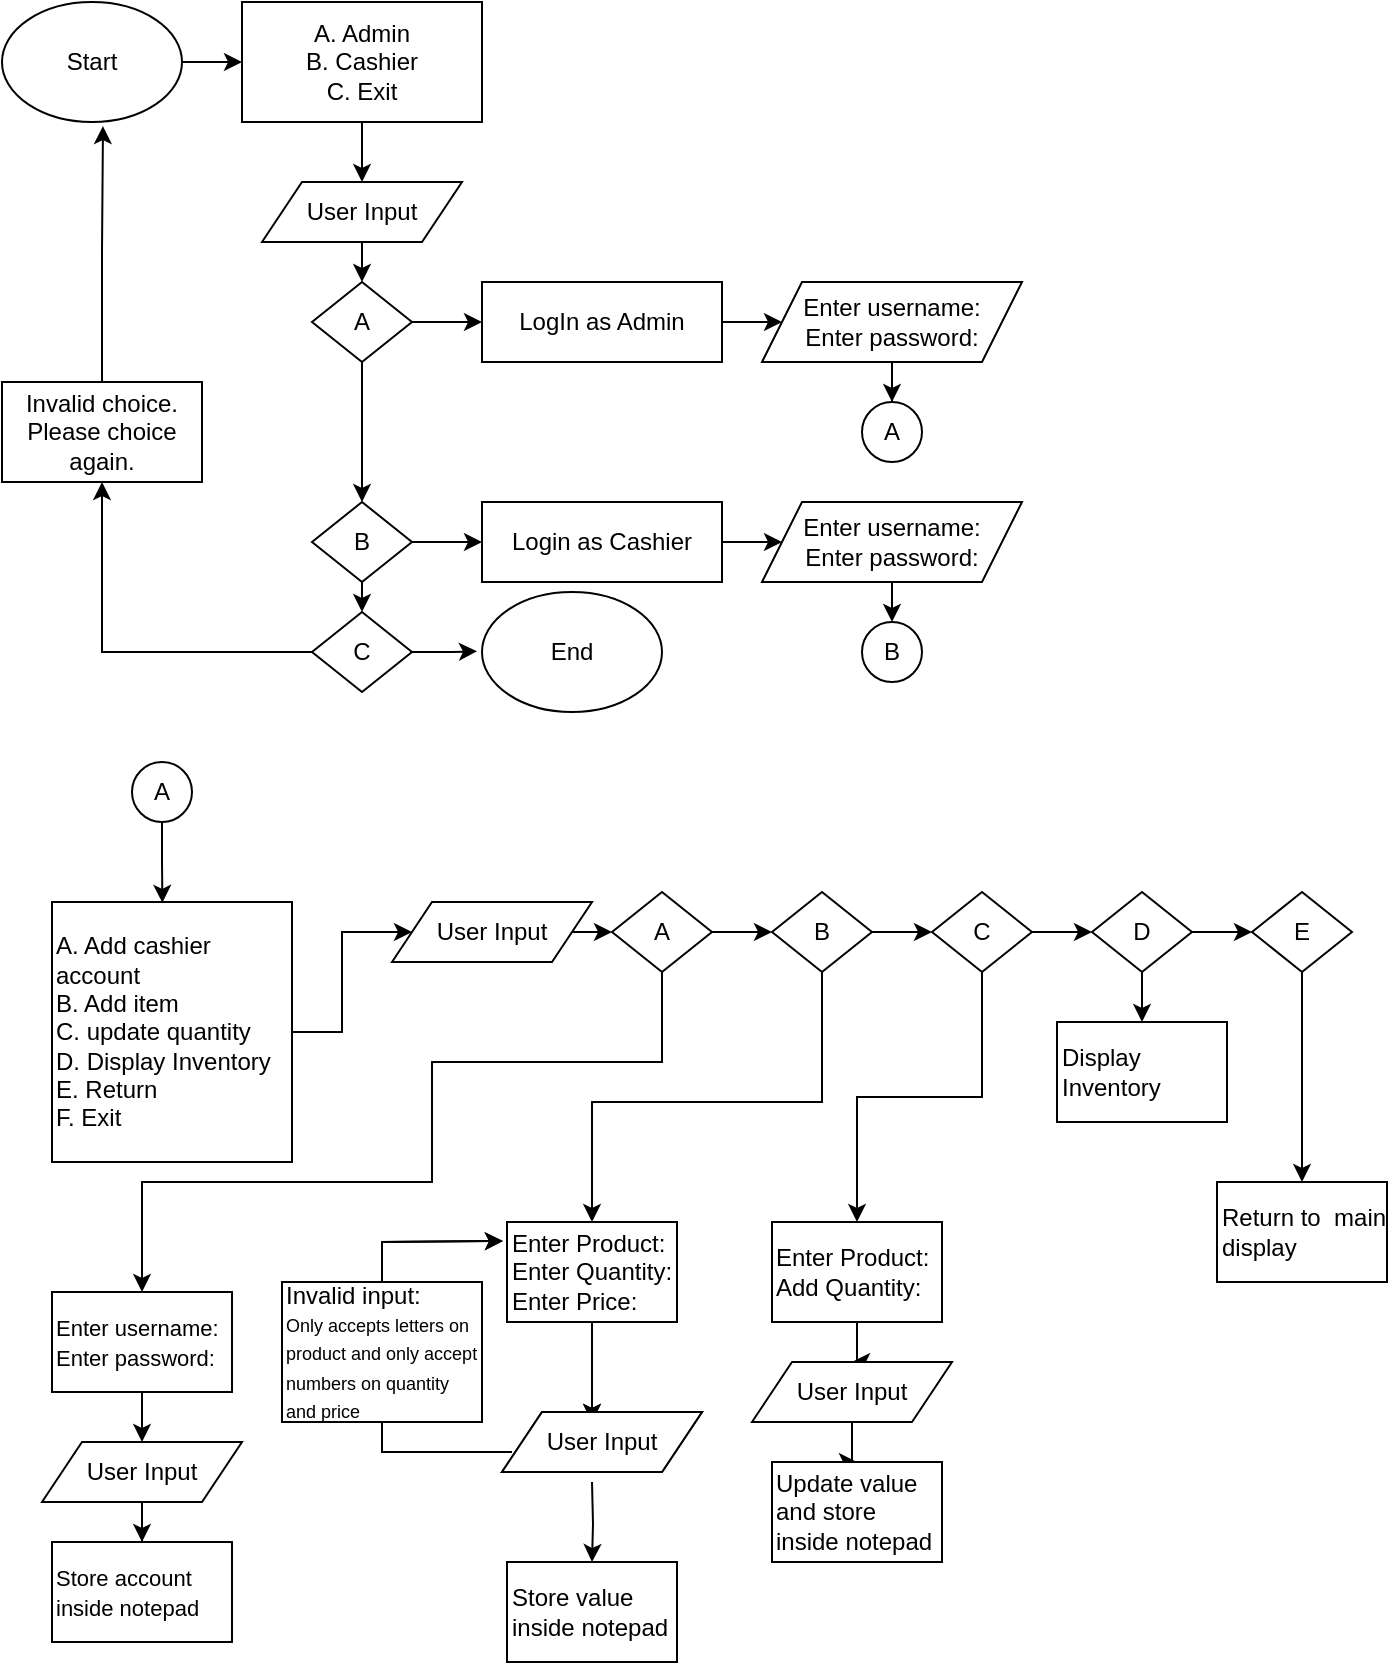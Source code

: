 <mxfile version="21.4.0" type="github" pages="3">
  <diagram name="Start" id="m_eHH-MSu-GWOYVyZyrK">
    <mxGraphModel dx="1147" dy="630" grid="1" gridSize="10" guides="1" tooltips="1" connect="1" arrows="1" fold="1" page="1" pageScale="1" pageWidth="2000" pageHeight="1000" math="0" shadow="0">
      <root>
        <mxCell id="0" />
        <mxCell id="1" parent="0" />
        <mxCell id="VqPdeJ8BtHs-usk4Ci6Z-1" value="Start" style="ellipse;whiteSpace=wrap;html=1;" parent="1" vertex="1">
          <mxGeometry x="20" y="20" width="90" height="60" as="geometry" />
        </mxCell>
        <mxCell id="VqPdeJ8BtHs-usk4Ci6Z-2" value="" style="endArrow=classic;html=1;rounded=0;exitX=1;exitY=0.5;exitDx=0;exitDy=0;" parent="1" source="VqPdeJ8BtHs-usk4Ci6Z-1" edge="1">
          <mxGeometry width="50" height="50" relative="1" as="geometry">
            <mxPoint x="400" y="250" as="sourcePoint" />
            <mxPoint x="140" y="50" as="targetPoint" />
          </mxGeometry>
        </mxCell>
        <mxCell id="VqPdeJ8BtHs-usk4Ci6Z-3" value="A. Admin&lt;br&gt;B. Cashier&lt;br&gt;C. Exit" style="rounded=0;whiteSpace=wrap;html=1;" parent="1" vertex="1">
          <mxGeometry x="140" y="20" width="120" height="60" as="geometry" />
        </mxCell>
        <mxCell id="VqPdeJ8BtHs-usk4Ci6Z-4" value="A" style="rhombus;whiteSpace=wrap;html=1;" parent="1" vertex="1">
          <mxGeometry x="175" y="160" width="50" height="40" as="geometry" />
        </mxCell>
        <mxCell id="VqPdeJ8BtHs-usk4Ci6Z-5" value="B" style="rhombus;whiteSpace=wrap;html=1;" parent="1" vertex="1">
          <mxGeometry x="175" y="270" width="50" height="40" as="geometry" />
        </mxCell>
        <mxCell id="ABrFuW5U9atmz_qEo_-1-21" style="edgeStyle=orthogonalEdgeStyle;rounded=0;orthogonalLoop=1;jettySize=auto;html=1;entryX=-0.021;entryY=0.366;entryDx=0;entryDy=0;entryPerimeter=0;" parent="1" source="VqPdeJ8BtHs-usk4Ci6Z-6" edge="1">
          <mxGeometry relative="1" as="geometry">
            <mxPoint x="257.48" y="344.64" as="targetPoint" />
          </mxGeometry>
        </mxCell>
        <mxCell id="ABrFuW5U9atmz_qEo_-1-23" style="edgeStyle=orthogonalEdgeStyle;rounded=0;orthogonalLoop=1;jettySize=auto;html=1;entryX=0.5;entryY=1;entryDx=0;entryDy=0;" parent="1" source="VqPdeJ8BtHs-usk4Ci6Z-6" target="ABrFuW5U9atmz_qEo_-1-22" edge="1">
          <mxGeometry relative="1" as="geometry" />
        </mxCell>
        <mxCell id="VqPdeJ8BtHs-usk4Ci6Z-6" value="C" style="rhombus;whiteSpace=wrap;html=1;" parent="1" vertex="1">
          <mxGeometry x="175" y="325" width="50" height="40" as="geometry" />
        </mxCell>
        <mxCell id="VqPdeJ8BtHs-usk4Ci6Z-8" value="" style="endArrow=classic;html=1;rounded=0;exitX=0.5;exitY=1;exitDx=0;exitDy=0;entryX=0.5;entryY=0;entryDx=0;entryDy=0;" parent="1" source="VqPdeJ8BtHs-usk4Ci6Z-12" target="VqPdeJ8BtHs-usk4Ci6Z-4" edge="1">
          <mxGeometry width="50" height="50" relative="1" as="geometry">
            <mxPoint x="120" y="60" as="sourcePoint" />
            <mxPoint x="150" y="60" as="targetPoint" />
          </mxGeometry>
        </mxCell>
        <mxCell id="VqPdeJ8BtHs-usk4Ci6Z-9" value="" style="endArrow=classic;html=1;rounded=0;exitX=0.5;exitY=1;exitDx=0;exitDy=0;entryX=0.5;entryY=0;entryDx=0;entryDy=0;" parent="1" source="VqPdeJ8BtHs-usk4Ci6Z-4" target="VqPdeJ8BtHs-usk4Ci6Z-5" edge="1">
          <mxGeometry width="50" height="50" relative="1" as="geometry">
            <mxPoint x="210" y="90" as="sourcePoint" />
            <mxPoint x="210" y="120" as="targetPoint" />
          </mxGeometry>
        </mxCell>
        <mxCell id="VqPdeJ8BtHs-usk4Ci6Z-10" value="" style="endArrow=classic;html=1;rounded=0;exitX=0.5;exitY=1;exitDx=0;exitDy=0;entryX=0.5;entryY=0;entryDx=0;entryDy=0;" parent="1" source="VqPdeJ8BtHs-usk4Ci6Z-5" target="VqPdeJ8BtHs-usk4Ci6Z-6" edge="1">
          <mxGeometry width="50" height="50" relative="1" as="geometry">
            <mxPoint x="210" y="160" as="sourcePoint" />
            <mxPoint x="210" y="180" as="targetPoint" />
          </mxGeometry>
        </mxCell>
        <mxCell id="VqPdeJ8BtHs-usk4Ci6Z-11" style="edgeStyle=orthogonalEdgeStyle;rounded=0;orthogonalLoop=1;jettySize=auto;html=1;exitX=0.5;exitY=1;exitDx=0;exitDy=0;" parent="1" source="VqPdeJ8BtHs-usk4Ci6Z-5" target="VqPdeJ8BtHs-usk4Ci6Z-5" edge="1">
          <mxGeometry relative="1" as="geometry" />
        </mxCell>
        <mxCell id="VqPdeJ8BtHs-usk4Ci6Z-13" value="" style="endArrow=classic;html=1;rounded=0;exitX=0.5;exitY=1;exitDx=0;exitDy=0;entryX=0.5;entryY=0;entryDx=0;entryDy=0;" parent="1" source="VqPdeJ8BtHs-usk4Ci6Z-3" target="VqPdeJ8BtHs-usk4Ci6Z-12" edge="1">
          <mxGeometry width="50" height="50" relative="1" as="geometry">
            <mxPoint x="200" y="80" as="sourcePoint" />
            <mxPoint x="200" y="170" as="targetPoint" />
          </mxGeometry>
        </mxCell>
        <mxCell id="VqPdeJ8BtHs-usk4Ci6Z-12" value="User Input" style="shape=parallelogram;perimeter=parallelogramPerimeter;whiteSpace=wrap;html=1;fixedSize=1;" parent="1" vertex="1">
          <mxGeometry x="150" y="110" width="100" height="30" as="geometry" />
        </mxCell>
        <mxCell id="ABrFuW5U9atmz_qEo_-1-18" style="edgeStyle=orthogonalEdgeStyle;rounded=0;orthogonalLoop=1;jettySize=auto;html=1;" parent="1" source="VqPdeJ8BtHs-usk4Ci6Z-14" target="ABrFuW5U9atmz_qEo_-1-3" edge="1">
          <mxGeometry relative="1" as="geometry" />
        </mxCell>
        <mxCell id="VqPdeJ8BtHs-usk4Ci6Z-14" value="LogIn as Admin" style="rounded=0;whiteSpace=wrap;html=1;" parent="1" vertex="1">
          <mxGeometry x="260" y="160" width="120" height="40" as="geometry" />
        </mxCell>
        <mxCell id="ABrFuW5U9atmz_qEo_-1-17" style="edgeStyle=orthogonalEdgeStyle;rounded=0;orthogonalLoop=1;jettySize=auto;html=1;entryX=0;entryY=0.5;entryDx=0;entryDy=0;" parent="1" source="VqPdeJ8BtHs-usk4Ci6Z-16" target="ABrFuW5U9atmz_qEo_-1-4" edge="1">
          <mxGeometry relative="1" as="geometry" />
        </mxCell>
        <mxCell id="VqPdeJ8BtHs-usk4Ci6Z-16" value="Login as Cashier" style="rounded=0;whiteSpace=wrap;html=1;" parent="1" vertex="1">
          <mxGeometry x="260" y="270" width="120" height="40" as="geometry" />
        </mxCell>
        <mxCell id="ABrFuW5U9atmz_qEo_-1-1" value="" style="endArrow=classic;html=1;rounded=0;exitX=1;exitY=0.5;exitDx=0;exitDy=0;entryX=0;entryY=0.5;entryDx=0;entryDy=0;" parent="1" source="VqPdeJ8BtHs-usk4Ci6Z-4" target="VqPdeJ8BtHs-usk4Ci6Z-14" edge="1">
          <mxGeometry width="50" height="50" relative="1" as="geometry">
            <mxPoint x="230" y="190" as="sourcePoint" />
            <mxPoint x="280" y="140" as="targetPoint" />
          </mxGeometry>
        </mxCell>
        <mxCell id="ABrFuW5U9atmz_qEo_-1-2" value="" style="endArrow=classic;html=1;rounded=0;exitX=1;exitY=0.5;exitDx=0;exitDy=0;entryX=0;entryY=0.5;entryDx=0;entryDy=0;" parent="1" source="VqPdeJ8BtHs-usk4Ci6Z-5" target="VqPdeJ8BtHs-usk4Ci6Z-16" edge="1">
          <mxGeometry width="50" height="50" relative="1" as="geometry">
            <mxPoint x="235" y="190" as="sourcePoint" />
            <mxPoint x="280" y="190" as="targetPoint" />
          </mxGeometry>
        </mxCell>
        <mxCell id="ABrFuW5U9atmz_qEo_-1-7" value="" style="edgeStyle=orthogonalEdgeStyle;rounded=0;orthogonalLoop=1;jettySize=auto;html=1;" parent="1" source="ABrFuW5U9atmz_qEo_-1-3" target="ABrFuW5U9atmz_qEo_-1-5" edge="1">
          <mxGeometry relative="1" as="geometry" />
        </mxCell>
        <mxCell id="ABrFuW5U9atmz_qEo_-1-3" value="Enter username:&lt;br&gt;Enter password:" style="shape=parallelogram;perimeter=parallelogramPerimeter;whiteSpace=wrap;html=1;fixedSize=1;" parent="1" vertex="1">
          <mxGeometry x="400" y="160" width="130" height="40" as="geometry" />
        </mxCell>
        <mxCell id="ABrFuW5U9atmz_qEo_-1-8" style="edgeStyle=orthogonalEdgeStyle;rounded=0;orthogonalLoop=1;jettySize=auto;html=1;exitX=0.5;exitY=1;exitDx=0;exitDy=0;" parent="1" source="ABrFuW5U9atmz_qEo_-1-4" edge="1">
          <mxGeometry relative="1" as="geometry">
            <mxPoint x="464.966" y="300" as="targetPoint" />
          </mxGeometry>
        </mxCell>
        <mxCell id="ABrFuW5U9atmz_qEo_-1-11" value="" style="edgeStyle=orthogonalEdgeStyle;rounded=0;orthogonalLoop=1;jettySize=auto;html=1;" parent="1" source="ABrFuW5U9atmz_qEo_-1-4" edge="1">
          <mxGeometry relative="1" as="geometry">
            <mxPoint x="465" y="330" as="targetPoint" />
          </mxGeometry>
        </mxCell>
        <mxCell id="ABrFuW5U9atmz_qEo_-1-4" value="Enter username:&lt;br&gt;Enter password:" style="shape=parallelogram;perimeter=parallelogramPerimeter;whiteSpace=wrap;html=1;fixedSize=1;" parent="1" vertex="1">
          <mxGeometry x="400" y="270" width="130" height="40" as="geometry" />
        </mxCell>
        <mxCell id="ABrFuW5U9atmz_qEo_-1-5" value="A" style="ellipse;whiteSpace=wrap;html=1;aspect=fixed;" parent="1" vertex="1">
          <mxGeometry x="450" y="220" width="30" height="30" as="geometry" />
        </mxCell>
        <mxCell id="ABrFuW5U9atmz_qEo_-1-9" value="B" style="ellipse;whiteSpace=wrap;html=1;aspect=fixed;" parent="1" vertex="1">
          <mxGeometry x="450" y="330" width="30" height="30" as="geometry" />
        </mxCell>
        <mxCell id="ABrFuW5U9atmz_qEo_-1-24" style="edgeStyle=orthogonalEdgeStyle;rounded=0;orthogonalLoop=1;jettySize=auto;html=1;entryX=0.561;entryY=1.034;entryDx=0;entryDy=0;entryPerimeter=0;" parent="1" source="ABrFuW5U9atmz_qEo_-1-22" target="VqPdeJ8BtHs-usk4Ci6Z-1" edge="1">
          <mxGeometry relative="1" as="geometry" />
        </mxCell>
        <mxCell id="ABrFuW5U9atmz_qEo_-1-22" value="Invalid choice. Please choice again." style="rounded=0;whiteSpace=wrap;html=1;" parent="1" vertex="1">
          <mxGeometry x="20" y="210" width="100" height="50" as="geometry" />
        </mxCell>
        <mxCell id="j8_mck9-0HbMycejU6pf-1" value="End" style="ellipse;whiteSpace=wrap;html=1;" parent="1" vertex="1">
          <mxGeometry x="260" y="315" width="90" height="60" as="geometry" />
        </mxCell>
        <mxCell id="OsS-1dJNE_LT4Z3VmXcz-1" style="edgeStyle=orthogonalEdgeStyle;rounded=0;orthogonalLoop=1;jettySize=auto;html=1;entryX=0.46;entryY=0.003;entryDx=0;entryDy=0;entryPerimeter=0;" edge="1" parent="1" source="OsS-1dJNE_LT4Z3VmXcz-2" target="OsS-1dJNE_LT4Z3VmXcz-4">
          <mxGeometry relative="1" as="geometry" />
        </mxCell>
        <mxCell id="OsS-1dJNE_LT4Z3VmXcz-2" value="A" style="ellipse;whiteSpace=wrap;html=1;aspect=fixed;" vertex="1" parent="1">
          <mxGeometry x="85" y="400" width="30" height="30" as="geometry" />
        </mxCell>
        <mxCell id="OsS-1dJNE_LT4Z3VmXcz-3" style="edgeStyle=orthogonalEdgeStyle;rounded=0;orthogonalLoop=1;jettySize=auto;html=1;entryX=0;entryY=0.5;entryDx=0;entryDy=0;" edge="1" parent="1" source="OsS-1dJNE_LT4Z3VmXcz-4" target="OsS-1dJNE_LT4Z3VmXcz-16">
          <mxGeometry relative="1" as="geometry" />
        </mxCell>
        <mxCell id="OsS-1dJNE_LT4Z3VmXcz-4" value="&lt;div style=&quot;&quot;&gt;&lt;span style=&quot;background-color: initial;&quot;&gt;A. Add cashier account&lt;/span&gt;&lt;/div&gt;&lt;div style=&quot;&quot;&gt;&lt;span style=&quot;background-color: initial;&quot;&gt;B. Add item&lt;/span&gt;&lt;/div&gt;&lt;div style=&quot;&quot;&gt;&lt;span style=&quot;background-color: initial;&quot;&gt;C. update quantity&lt;/span&gt;&lt;/div&gt;&lt;div style=&quot;&quot;&gt;&lt;span style=&quot;background-color: initial;&quot;&gt;D. Display Inventory&lt;/span&gt;&lt;/div&gt;&lt;div style=&quot;&quot;&gt;&lt;span style=&quot;background-color: initial;&quot;&gt;E. Return&lt;/span&gt;&lt;/div&gt;&lt;div style=&quot;&quot;&gt;&lt;span style=&quot;background-color: initial;&quot;&gt;F. Exit&lt;/span&gt;&lt;/div&gt;" style="rounded=0;whiteSpace=wrap;html=1;align=left;" vertex="1" parent="1">
          <mxGeometry x="45" y="470" width="120" height="130" as="geometry" />
        </mxCell>
        <mxCell id="OsS-1dJNE_LT4Z3VmXcz-5" style="edgeStyle=orthogonalEdgeStyle;rounded=0;orthogonalLoop=1;jettySize=auto;html=1;exitX=0.5;exitY=1;exitDx=0;exitDy=0;" edge="1" parent="1" source="OsS-1dJNE_LT4Z3VmXcz-4" target="OsS-1dJNE_LT4Z3VmXcz-4">
          <mxGeometry relative="1" as="geometry" />
        </mxCell>
        <mxCell id="OsS-1dJNE_LT4Z3VmXcz-6" value="A" style="rhombus;whiteSpace=wrap;html=1;" vertex="1" parent="1">
          <mxGeometry x="325" y="465" width="50" height="40" as="geometry" />
        </mxCell>
        <mxCell id="OsS-1dJNE_LT4Z3VmXcz-7" style="edgeStyle=orthogonalEdgeStyle;rounded=0;orthogonalLoop=1;jettySize=auto;html=1;entryX=0.5;entryY=0;entryDx=0;entryDy=0;" edge="1" parent="1" source="OsS-1dJNE_LT4Z3VmXcz-8" target="OsS-1dJNE_LT4Z3VmXcz-30">
          <mxGeometry relative="1" as="geometry">
            <Array as="points">
              <mxPoint x="430" y="570" />
              <mxPoint x="315" y="570" />
            </Array>
          </mxGeometry>
        </mxCell>
        <mxCell id="OsS-1dJNE_LT4Z3VmXcz-8" value="B" style="rhombus;whiteSpace=wrap;html=1;" vertex="1" parent="1">
          <mxGeometry x="405" y="465" width="50" height="40" as="geometry" />
        </mxCell>
        <mxCell id="OsS-1dJNE_LT4Z3VmXcz-9" style="edgeStyle=orthogonalEdgeStyle;rounded=0;orthogonalLoop=1;jettySize=auto;html=1;entryX=0.5;entryY=0;entryDx=0;entryDy=0;" edge="1" parent="1" source="OsS-1dJNE_LT4Z3VmXcz-10" target="OsS-1dJNE_LT4Z3VmXcz-44">
          <mxGeometry relative="1" as="geometry" />
        </mxCell>
        <mxCell id="OsS-1dJNE_LT4Z3VmXcz-10" value="E" style="rhombus;whiteSpace=wrap;html=1;" vertex="1" parent="1">
          <mxGeometry x="645" y="465" width="50" height="40" as="geometry" />
        </mxCell>
        <mxCell id="OsS-1dJNE_LT4Z3VmXcz-11" style="edgeStyle=orthogonalEdgeStyle;rounded=0;orthogonalLoop=1;jettySize=auto;html=1;entryX=0.5;entryY=0;entryDx=0;entryDy=0;" edge="1" parent="1" source="OsS-1dJNE_LT4Z3VmXcz-12" target="OsS-1dJNE_LT4Z3VmXcz-27">
          <mxGeometry relative="1" as="geometry" />
        </mxCell>
        <mxCell id="OsS-1dJNE_LT4Z3VmXcz-12" value="C" style="rhombus;whiteSpace=wrap;html=1;" vertex="1" parent="1">
          <mxGeometry x="485" y="465" width="50" height="40" as="geometry" />
        </mxCell>
        <mxCell id="OsS-1dJNE_LT4Z3VmXcz-13" style="edgeStyle=orthogonalEdgeStyle;rounded=0;orthogonalLoop=1;jettySize=auto;html=1;entryX=0.5;entryY=0;entryDx=0;entryDy=0;" edge="1" parent="1" source="OsS-1dJNE_LT4Z3VmXcz-14" target="OsS-1dJNE_LT4Z3VmXcz-43">
          <mxGeometry relative="1" as="geometry" />
        </mxCell>
        <mxCell id="OsS-1dJNE_LT4Z3VmXcz-14" value="D" style="rhombus;whiteSpace=wrap;html=1;" vertex="1" parent="1">
          <mxGeometry x="565" y="465" width="50" height="40" as="geometry" />
        </mxCell>
        <mxCell id="OsS-1dJNE_LT4Z3VmXcz-16" value="User Input" style="shape=parallelogram;perimeter=parallelogramPerimeter;whiteSpace=wrap;html=1;fixedSize=1;" vertex="1" parent="1">
          <mxGeometry x="215" y="470" width="100" height="30" as="geometry" />
        </mxCell>
        <mxCell id="OsS-1dJNE_LT4Z3VmXcz-17" style="edgeStyle=orthogonalEdgeStyle;rounded=0;orthogonalLoop=1;jettySize=auto;html=1;entryX=0.5;entryY=0;entryDx=0;entryDy=0;" edge="1" parent="1" source="OsS-1dJNE_LT4Z3VmXcz-18">
          <mxGeometry relative="1" as="geometry">
            <mxPoint x="315" y="730" as="targetPoint" />
          </mxGeometry>
        </mxCell>
        <mxCell id="OsS-1dJNE_LT4Z3VmXcz-18" value="&lt;div style=&quot;&quot;&gt;Enter Product:&lt;/div&gt;&lt;div style=&quot;&quot;&gt;Enter Quantity:&lt;/div&gt;&lt;div style=&quot;&quot;&gt;Enter Price:&lt;/div&gt;" style="rounded=0;whiteSpace=wrap;html=1;align=left;" vertex="1" parent="1">
          <mxGeometry x="272.5" y="630" width="85" height="50" as="geometry" />
        </mxCell>
        <mxCell id="OsS-1dJNE_LT4Z3VmXcz-19" style="edgeStyle=orthogonalEdgeStyle;rounded=0;orthogonalLoop=1;jettySize=auto;html=1;exitX=0.5;exitY=1;exitDx=0;exitDy=0;" edge="1" parent="1" source="OsS-1dJNE_LT4Z3VmXcz-18" target="OsS-1dJNE_LT4Z3VmXcz-18">
          <mxGeometry relative="1" as="geometry" />
        </mxCell>
        <mxCell id="OsS-1dJNE_LT4Z3VmXcz-20" style="edgeStyle=orthogonalEdgeStyle;rounded=0;orthogonalLoop=1;jettySize=auto;html=1;entryX=0.5;entryY=0;entryDx=0;entryDy=0;" edge="1" parent="1" target="OsS-1dJNE_LT4Z3VmXcz-22">
          <mxGeometry relative="1" as="geometry">
            <mxPoint x="315" y="760" as="sourcePoint" />
          </mxGeometry>
        </mxCell>
        <mxCell id="OsS-1dJNE_LT4Z3VmXcz-21" value="User Input" style="shape=parallelogram;perimeter=parallelogramPerimeter;whiteSpace=wrap;html=1;fixedSize=1;" vertex="1" parent="1">
          <mxGeometry x="270" y="725" width="100" height="30" as="geometry" />
        </mxCell>
        <mxCell id="OsS-1dJNE_LT4Z3VmXcz-22" value="&lt;div style=&quot;&quot;&gt;Store value inside notepad&lt;/div&gt;" style="rounded=0;whiteSpace=wrap;html=1;align=left;" vertex="1" parent="1">
          <mxGeometry x="272.5" y="800" width="85" height="50" as="geometry" />
        </mxCell>
        <mxCell id="OsS-1dJNE_LT4Z3VmXcz-23" value="&lt;div style=&quot;&quot;&gt;&lt;font style=&quot;font-size: 9px;&quot;&gt;Invalid input:&lt;br style=&quot;text-align: center; background-color: rgb(24, 20, 29);&quot;&gt;&lt;span style=&quot;text-align: center; background-color: rgb(24, 20, 29);&quot;&gt;Only accepts letters on&amp;nbsp;&lt;/span&gt;&lt;br style=&quot;text-align: center; background-color: rgb(24, 20, 29);&quot;&gt;&lt;span style=&quot;text-align: center; background-color: rgb(24, 20, 29);&quot;&gt;product and only accept&lt;/span&gt;&lt;br style=&quot;text-align: center; background-color: rgb(24, 20, 29);&quot;&gt;&lt;span style=&quot;text-align: center; background-color: rgb(24, 20, 29);&quot;&gt;numbers on quantity and price&lt;/span&gt;&lt;/font&gt;&lt;br&gt;&lt;/div&gt;" style="rounded=0;whiteSpace=wrap;html=1;align=left;" vertex="1" parent="1">
          <mxGeometry x="160" y="660" width="100" height="70" as="geometry" />
        </mxCell>
        <mxCell id="OsS-1dJNE_LT4Z3VmXcz-24" value="" style="endArrow=none;html=1;rounded=0;entryX=0;entryY=0.5;entryDx=0;entryDy=0;exitX=0.5;exitY=1;exitDx=0;exitDy=0;" edge="1" parent="1" source="OsS-1dJNE_LT4Z3VmXcz-23">
          <mxGeometry width="50" height="50" relative="1" as="geometry">
            <mxPoint x="210" y="745" as="sourcePoint" />
            <mxPoint x="275" y="745" as="targetPoint" />
            <Array as="points">
              <mxPoint x="210" y="745" />
            </Array>
          </mxGeometry>
        </mxCell>
        <mxCell id="OsS-1dJNE_LT4Z3VmXcz-25" value="" style="endArrow=classic;html=1;rounded=0;exitX=0.5;exitY=0;exitDx=0;exitDy=0;entryX=-0.024;entryY=0.19;entryDx=0;entryDy=0;entryPerimeter=0;" edge="1" parent="1" source="OsS-1dJNE_LT4Z3VmXcz-23" target="OsS-1dJNE_LT4Z3VmXcz-18">
          <mxGeometry width="50" height="50" relative="1" as="geometry">
            <mxPoint x="200" y="680" as="sourcePoint" />
            <mxPoint x="250" y="630" as="targetPoint" />
            <Array as="points">
              <mxPoint x="210" y="640" />
            </Array>
          </mxGeometry>
        </mxCell>
        <mxCell id="OsS-1dJNE_LT4Z3VmXcz-26" style="edgeStyle=orthogonalEdgeStyle;rounded=0;orthogonalLoop=1;jettySize=auto;html=1;entryX=0.5;entryY=0;entryDx=0;entryDy=0;" edge="1" parent="1" source="OsS-1dJNE_LT4Z3VmXcz-27" target="OsS-1dJNE_LT4Z3VmXcz-35">
          <mxGeometry relative="1" as="geometry" />
        </mxCell>
        <mxCell id="OsS-1dJNE_LT4Z3VmXcz-27" value="&lt;div style=&quot;&quot;&gt;Enter Product:&lt;/div&gt;&lt;div style=&quot;&quot;&gt;Add Quantity:&lt;/div&gt;" style="rounded=0;whiteSpace=wrap;html=1;align=left;" vertex="1" parent="1">
          <mxGeometry x="405" y="630" width="85" height="50" as="geometry" />
        </mxCell>
        <mxCell id="OsS-1dJNE_LT4Z3VmXcz-28" value="&lt;div style=&quot;&quot;&gt;Invalid input:&lt;br style=&quot;border-color: var(--border-color); font-size: 9px; text-align: center;&quot;&gt;&lt;span style=&quot;border-color: var(--border-color); font-size: 9px; text-align: center;&quot;&gt;Only accepts letters on&amp;nbsp;&lt;/span&gt;&lt;br style=&quot;border-color: var(--border-color); font-size: 9px; text-align: center;&quot;&gt;&lt;span style=&quot;border-color: var(--border-color); font-size: 9px; text-align: center;&quot;&gt;product and only accept&lt;/span&gt;&lt;br style=&quot;border-color: var(--border-color); font-size: 9px; text-align: center;&quot;&gt;&lt;span style=&quot;border-color: var(--border-color); font-size: 9px; text-align: center;&quot;&gt;numbers on quantity and price&lt;/span&gt;&lt;br&gt;&lt;/div&gt;" style="rounded=0;whiteSpace=wrap;html=1;align=left;" vertex="1" parent="1">
          <mxGeometry x="160" y="660" width="100" height="70" as="geometry" />
        </mxCell>
        <mxCell id="OsS-1dJNE_LT4Z3VmXcz-29" value="" style="endArrow=classic;html=1;rounded=0;exitX=0.5;exitY=0;exitDx=0;exitDy=0;entryX=-0.024;entryY=0.19;entryDx=0;entryDy=0;entryPerimeter=0;" edge="1" parent="1" source="OsS-1dJNE_LT4Z3VmXcz-28" target="OsS-1dJNE_LT4Z3VmXcz-30">
          <mxGeometry width="50" height="50" relative="1" as="geometry">
            <mxPoint x="200" y="680" as="sourcePoint" />
            <mxPoint x="250" y="630" as="targetPoint" />
            <Array as="points">
              <mxPoint x="210" y="640" />
            </Array>
          </mxGeometry>
        </mxCell>
        <mxCell id="OsS-1dJNE_LT4Z3VmXcz-30" value="&lt;div style=&quot;&quot;&gt;Enter Product:&lt;/div&gt;&lt;div style=&quot;&quot;&gt;Enter Quantity:&lt;/div&gt;&lt;div style=&quot;&quot;&gt;Enter Price:&lt;/div&gt;" style="rounded=0;whiteSpace=wrap;html=1;align=left;" vertex="1" parent="1">
          <mxGeometry x="272.5" y="630" width="85" height="50" as="geometry" />
        </mxCell>
        <mxCell id="OsS-1dJNE_LT4Z3VmXcz-31" style="edgeStyle=orthogonalEdgeStyle;rounded=0;orthogonalLoop=1;jettySize=auto;html=1;entryX=0.5;entryY=0;entryDx=0;entryDy=0;" edge="1" parent="1" source="OsS-1dJNE_LT4Z3VmXcz-30">
          <mxGeometry relative="1" as="geometry">
            <mxPoint x="315" y="730" as="targetPoint" />
          </mxGeometry>
        </mxCell>
        <mxCell id="OsS-1dJNE_LT4Z3VmXcz-32" value="" style="endArrow=none;html=1;rounded=0;entryX=0;entryY=0.5;entryDx=0;entryDy=0;exitX=0.5;exitY=1;exitDx=0;exitDy=0;" edge="1" parent="1" source="OsS-1dJNE_LT4Z3VmXcz-28">
          <mxGeometry width="50" height="50" relative="1" as="geometry">
            <mxPoint x="210" y="745" as="sourcePoint" />
            <mxPoint x="275" y="745" as="targetPoint" />
            <Array as="points">
              <mxPoint x="210" y="745" />
            </Array>
          </mxGeometry>
        </mxCell>
        <mxCell id="OsS-1dJNE_LT4Z3VmXcz-33" value="User Input" style="shape=parallelogram;perimeter=parallelogramPerimeter;whiteSpace=wrap;html=1;fixedSize=1;" vertex="1" parent="1">
          <mxGeometry x="270" y="725" width="100" height="30" as="geometry" />
        </mxCell>
        <mxCell id="OsS-1dJNE_LT4Z3VmXcz-34" style="edgeStyle=orthogonalEdgeStyle;rounded=0;orthogonalLoop=1;jettySize=auto;html=1;entryX=0.5;entryY=0;entryDx=0;entryDy=0;" edge="1" parent="1" source="OsS-1dJNE_LT4Z3VmXcz-35" target="OsS-1dJNE_LT4Z3VmXcz-36">
          <mxGeometry relative="1" as="geometry" />
        </mxCell>
        <mxCell id="OsS-1dJNE_LT4Z3VmXcz-35" value="User Input" style="shape=parallelogram;perimeter=parallelogramPerimeter;whiteSpace=wrap;html=1;fixedSize=1;" vertex="1" parent="1">
          <mxGeometry x="395" y="700" width="100" height="30" as="geometry" />
        </mxCell>
        <mxCell id="OsS-1dJNE_LT4Z3VmXcz-36" value="Update value and store inside notepad" style="rounded=0;whiteSpace=wrap;html=1;align=left;" vertex="1" parent="1">
          <mxGeometry x="405" y="750" width="85" height="50" as="geometry" />
        </mxCell>
        <mxCell id="OsS-1dJNE_LT4Z3VmXcz-37" style="edgeStyle=orthogonalEdgeStyle;rounded=0;orthogonalLoop=1;jettySize=auto;html=1;entryX=0.5;entryY=0;entryDx=0;entryDy=0;" edge="1" parent="1" source="OsS-1dJNE_LT4Z3VmXcz-38" target="OsS-1dJNE_LT4Z3VmXcz-41">
          <mxGeometry relative="1" as="geometry" />
        </mxCell>
        <mxCell id="OsS-1dJNE_LT4Z3VmXcz-38" value="&lt;div style=&quot;&quot;&gt;&lt;font style=&quot;font-size: 11px;&quot;&gt;Enter username:&lt;/font&gt;&lt;/div&gt;&lt;div style=&quot;&quot;&gt;&lt;font style=&quot;font-size: 11px;&quot;&gt;Enter password:&lt;/font&gt;&lt;/div&gt;" style="rounded=0;whiteSpace=wrap;html=1;align=left;" vertex="1" parent="1">
          <mxGeometry x="45" y="665" width="90" height="50" as="geometry" />
        </mxCell>
        <mxCell id="OsS-1dJNE_LT4Z3VmXcz-39" value="" style="endArrow=classic;html=1;rounded=0;entryX=0.5;entryY=0;entryDx=0;entryDy=0;exitX=0.5;exitY=1;exitDx=0;exitDy=0;" edge="1" parent="1" source="OsS-1dJNE_LT4Z3VmXcz-6" target="OsS-1dJNE_LT4Z3VmXcz-38">
          <mxGeometry width="50" height="50" relative="1" as="geometry">
            <mxPoint x="265" y="580" as="sourcePoint" />
            <mxPoint x="315" y="530" as="targetPoint" />
            <Array as="points">
              <mxPoint x="350" y="550" />
              <mxPoint x="235" y="550" />
              <mxPoint x="235" y="610" />
              <mxPoint x="90" y="610" />
            </Array>
          </mxGeometry>
        </mxCell>
        <mxCell id="OsS-1dJNE_LT4Z3VmXcz-40" style="edgeStyle=orthogonalEdgeStyle;rounded=0;orthogonalLoop=1;jettySize=auto;html=1;entryX=0.5;entryY=0;entryDx=0;entryDy=0;" edge="1" parent="1" source="OsS-1dJNE_LT4Z3VmXcz-41" target="OsS-1dJNE_LT4Z3VmXcz-42">
          <mxGeometry relative="1" as="geometry" />
        </mxCell>
        <mxCell id="OsS-1dJNE_LT4Z3VmXcz-41" value="User Input" style="shape=parallelogram;perimeter=parallelogramPerimeter;whiteSpace=wrap;html=1;fixedSize=1;" vertex="1" parent="1">
          <mxGeometry x="40" y="740" width="100" height="30" as="geometry" />
        </mxCell>
        <mxCell id="OsS-1dJNE_LT4Z3VmXcz-42" value="&lt;div style=&quot;&quot;&gt;&lt;span style=&quot;font-size: 11px;&quot;&gt;Store account inside notepad&lt;/span&gt;&lt;/div&gt;" style="rounded=0;whiteSpace=wrap;html=1;align=left;" vertex="1" parent="1">
          <mxGeometry x="45" y="790" width="90" height="50" as="geometry" />
        </mxCell>
        <mxCell id="OsS-1dJNE_LT4Z3VmXcz-43" value="&lt;div style=&quot;&quot;&gt;Display Inventory&lt;/div&gt;" style="rounded=0;whiteSpace=wrap;html=1;align=left;" vertex="1" parent="1">
          <mxGeometry x="547.5" y="530" width="85" height="50" as="geometry" />
        </mxCell>
        <mxCell id="OsS-1dJNE_LT4Z3VmXcz-44" value="&lt;div style=&quot;&quot;&gt;Return to&amp;nbsp; main display&lt;/div&gt;" style="rounded=0;whiteSpace=wrap;html=1;align=left;" vertex="1" parent="1">
          <mxGeometry x="627.5" y="610" width="85" height="50" as="geometry" />
        </mxCell>
        <mxCell id="OsS-1dJNE_LT4Z3VmXcz-45" value="" style="endArrow=classic;html=1;rounded=0;exitX=1;exitY=0.5;exitDx=0;exitDy=0;entryX=0;entryY=0.5;entryDx=0;entryDy=0;" edge="1" parent="1" source="OsS-1dJNE_LT4Z3VmXcz-16" target="OsS-1dJNE_LT4Z3VmXcz-6">
          <mxGeometry width="50" height="50" relative="1" as="geometry">
            <mxPoint x="305" y="490" as="sourcePoint" />
            <mxPoint x="355" y="440" as="targetPoint" />
          </mxGeometry>
        </mxCell>
        <mxCell id="OsS-1dJNE_LT4Z3VmXcz-46" value="" style="endArrow=classic;html=1;rounded=0;exitX=1;exitY=0.5;exitDx=0;exitDy=0;entryX=0;entryY=0.5;entryDx=0;entryDy=0;" edge="1" parent="1" source="OsS-1dJNE_LT4Z3VmXcz-6" target="OsS-1dJNE_LT4Z3VmXcz-8">
          <mxGeometry width="50" height="50" relative="1" as="geometry">
            <mxPoint x="315" y="495" as="sourcePoint" />
            <mxPoint x="335" y="495" as="targetPoint" />
          </mxGeometry>
        </mxCell>
        <mxCell id="OsS-1dJNE_LT4Z3VmXcz-47" value="" style="endArrow=classic;html=1;rounded=0;exitX=1;exitY=0.5;exitDx=0;exitDy=0;entryX=0;entryY=0.5;entryDx=0;entryDy=0;" edge="1" parent="1" source="OsS-1dJNE_LT4Z3VmXcz-8" target="OsS-1dJNE_LT4Z3VmXcz-12">
          <mxGeometry width="50" height="50" relative="1" as="geometry">
            <mxPoint x="385" y="495" as="sourcePoint" />
            <mxPoint x="415" y="495" as="targetPoint" />
          </mxGeometry>
        </mxCell>
        <mxCell id="OsS-1dJNE_LT4Z3VmXcz-48" value="" style="endArrow=classic;html=1;rounded=0;exitX=1;exitY=0.5;exitDx=0;exitDy=0;entryX=0;entryY=0.5;entryDx=0;entryDy=0;" edge="1" parent="1" source="OsS-1dJNE_LT4Z3VmXcz-12" target="OsS-1dJNE_LT4Z3VmXcz-14">
          <mxGeometry width="50" height="50" relative="1" as="geometry">
            <mxPoint x="465" y="495" as="sourcePoint" />
            <mxPoint x="495" y="495" as="targetPoint" />
          </mxGeometry>
        </mxCell>
        <mxCell id="OsS-1dJNE_LT4Z3VmXcz-49" value="" style="endArrow=classic;html=1;rounded=0;exitX=1;exitY=0.5;exitDx=0;exitDy=0;entryX=0;entryY=0.5;entryDx=0;entryDy=0;" edge="1" parent="1" source="OsS-1dJNE_LT4Z3VmXcz-14" target="OsS-1dJNE_LT4Z3VmXcz-10">
          <mxGeometry width="50" height="50" relative="1" as="geometry">
            <mxPoint x="545" y="495" as="sourcePoint" />
            <mxPoint x="575" y="495" as="targetPoint" />
          </mxGeometry>
        </mxCell>
      </root>
    </mxGraphModel>
  </diagram>
  <diagram id="QgPWkKT-vPRQ86SJWa-5" name="Admin">
    <mxGraphModel dx="989" dy="543" grid="1" gridSize="10" guides="1" tooltips="1" connect="1" arrows="1" fold="1" page="1" pageScale="1" pageWidth="850" pageHeight="1100" math="0" shadow="0">
      <root>
        <mxCell id="0" />
        <mxCell id="1" parent="0" />
        <mxCell id="PeAqZvwju0iyqqeZ_Bx6-1" value="B" style="ellipse;whiteSpace=wrap;html=1;aspect=fixed;" vertex="1" parent="1">
          <mxGeometry x="40" y="40" width="30" height="30" as="geometry" />
        </mxCell>
      </root>
    </mxGraphModel>
  </diagram>
  <diagram id="6hV53sLVIAhFCOEW6g7T" name="Page-3">
    <mxGraphModel dx="989" dy="543" grid="1" gridSize="10" guides="1" tooltips="1" connect="1" arrows="1" fold="1" page="1" pageScale="1" pageWidth="850" pageHeight="1100" math="0" shadow="0">
      <root>
        <mxCell id="0" />
        <mxCell id="1" parent="0" />
        <mxCell id="Et9HQs-8SaAXF_RmUNlt-1" style="edgeStyle=orthogonalEdgeStyle;rounded=0;orthogonalLoop=1;jettySize=auto;html=1;exitX=0.5;exitY=1;exitDx=0;exitDy=0;entryX=0.5;entryY=0;entryDx=0;entryDy=0;" edge="1" parent="1" source="Et9HQs-8SaAXF_RmUNlt-2" target="Et9HQs-8SaAXF_RmUNlt-7">
          <mxGeometry relative="1" as="geometry" />
        </mxCell>
        <mxCell id="Et9HQs-8SaAXF_RmUNlt-2" value="START" style="ellipse;whiteSpace=wrap;html=1;" vertex="1" parent="1">
          <mxGeometry x="180" y="50" width="120" height="80" as="geometry" />
        </mxCell>
        <mxCell id="Et9HQs-8SaAXF_RmUNlt-3" value="C/c" style="edgeStyle=orthogonalEdgeStyle;rounded=0;orthogonalLoop=1;jettySize=auto;html=1;entryX=0;entryY=0.5;entryDx=0;entryDy=0;" edge="1" parent="1" source="Et9HQs-8SaAXF_RmUNlt-5" target="Et9HQs-8SaAXF_RmUNlt-24">
          <mxGeometry relative="1" as="geometry" />
        </mxCell>
        <mxCell id="Et9HQs-8SaAXF_RmUNlt-4" style="edgeStyle=orthogonalEdgeStyle;rounded=0;orthogonalLoop=1;jettySize=auto;html=1;exitX=0.5;exitY=1;exitDx=0;exitDy=0;entryX=0.5;entryY=0;entryDx=0;entryDy=0;" edge="1" parent="1" source="Et9HQs-8SaAXF_RmUNlt-5" target="Et9HQs-8SaAXF_RmUNlt-12">
          <mxGeometry relative="1" as="geometry" />
        </mxCell>
        <mxCell id="Et9HQs-8SaAXF_RmUNlt-5" value="C" style="rhombus;whiteSpace=wrap;html=1;" vertex="1" parent="1">
          <mxGeometry x="200" y="360" width="80" height="80" as="geometry" />
        </mxCell>
        <mxCell id="Et9HQs-8SaAXF_RmUNlt-6" style="edgeStyle=orthogonalEdgeStyle;rounded=0;orthogonalLoop=1;jettySize=auto;html=1;exitX=0.5;exitY=1;exitDx=0;exitDy=0;entryX=0.5;entryY=0;entryDx=0;entryDy=0;" edge="1" parent="1" source="Et9HQs-8SaAXF_RmUNlt-7" target="Et9HQs-8SaAXF_RmUNlt-9">
          <mxGeometry relative="1" as="geometry" />
        </mxCell>
        <mxCell id="Et9HQs-8SaAXF_RmUNlt-7" value="Enter C to Login as a cashier&#xa;Enter A to Login as a Admin&#xa;Enter E to Exit" style="rounded=0;whiteSpace=wrap;html=1;fontSize=9;" vertex="1" parent="1">
          <mxGeometry x="180" y="160" width="120" height="60" as="geometry" />
        </mxCell>
        <mxCell id="Et9HQs-8SaAXF_RmUNlt-8" style="edgeStyle=orthogonalEdgeStyle;rounded=0;orthogonalLoop=1;jettySize=auto;html=1;exitX=0.5;exitY=1;exitDx=0;exitDy=0;entryX=0.5;entryY=0;entryDx=0;entryDy=0;" edge="1" parent="1" source="Et9HQs-8SaAXF_RmUNlt-9" target="Et9HQs-8SaAXF_RmUNlt-5">
          <mxGeometry relative="1" as="geometry" />
        </mxCell>
        <mxCell id="Et9HQs-8SaAXF_RmUNlt-9" value="User Input" style="shape=parallelogram;perimeter=parallelogramPerimeter;whiteSpace=wrap;html=1;fixedSize=1;" vertex="1" parent="1">
          <mxGeometry x="180" y="260" width="120" height="60" as="geometry" />
        </mxCell>
        <mxCell id="Et9HQs-8SaAXF_RmUNlt-10" value="A/a" style="edgeStyle=orthogonalEdgeStyle;rounded=0;orthogonalLoop=1;jettySize=auto;html=1;entryX=0;entryY=0.5;entryDx=0;entryDy=0;" edge="1" parent="1">
          <mxGeometry relative="1" as="geometry">
            <mxPoint x="279" y="512" as="sourcePoint" />
            <mxPoint x="359" y="508" as="targetPoint" />
            <Array as="points">
              <mxPoint x="279" y="513" />
              <mxPoint x="360" y="513" />
            </Array>
          </mxGeometry>
        </mxCell>
        <mxCell id="Et9HQs-8SaAXF_RmUNlt-11" style="edgeStyle=orthogonalEdgeStyle;rounded=0;orthogonalLoop=1;jettySize=auto;html=1;exitX=0.5;exitY=1;exitDx=0;exitDy=0;entryX=0.5;entryY=0;entryDx=0;entryDy=0;" edge="1" parent="1" source="Et9HQs-8SaAXF_RmUNlt-12" target="Et9HQs-8SaAXF_RmUNlt-15">
          <mxGeometry relative="1" as="geometry" />
        </mxCell>
        <mxCell id="Et9HQs-8SaAXF_RmUNlt-12" value="A" style="rhombus;whiteSpace=wrap;html=1;" vertex="1" parent="1">
          <mxGeometry x="200" y="474" width="80" height="80" as="geometry" />
        </mxCell>
        <mxCell id="Et9HQs-8SaAXF_RmUNlt-13" value="E/e" style="edgeStyle=orthogonalEdgeStyle;rounded=0;orthogonalLoop=1;jettySize=auto;html=1;" edge="1" parent="1" source="Et9HQs-8SaAXF_RmUNlt-15" target="Et9HQs-8SaAXF_RmUNlt-20">
          <mxGeometry relative="1" as="geometry" />
        </mxCell>
        <mxCell id="Et9HQs-8SaAXF_RmUNlt-14" style="edgeStyle=orthogonalEdgeStyle;rounded=0;orthogonalLoop=1;jettySize=auto;html=1;exitX=0.5;exitY=1;exitDx=0;exitDy=0;entryX=0.5;entryY=0;entryDx=0;entryDy=0;" edge="1" parent="1" source="Et9HQs-8SaAXF_RmUNlt-15" target="Et9HQs-8SaAXF_RmUNlt-17">
          <mxGeometry relative="1" as="geometry" />
        </mxCell>
        <mxCell id="Et9HQs-8SaAXF_RmUNlt-15" value="E" style="rhombus;whiteSpace=wrap;html=1;" vertex="1" parent="1">
          <mxGeometry x="200" y="594" width="80" height="80" as="geometry" />
        </mxCell>
        <mxCell id="Et9HQs-8SaAXF_RmUNlt-16" value="None of the Above" style="edgeStyle=orthogonalEdgeStyle;rounded=0;orthogonalLoop=1;jettySize=auto;html=1;entryX=0.5;entryY=1;entryDx=0;entryDy=0;" edge="1" parent="1" source="Et9HQs-8SaAXF_RmUNlt-17" target="Et9HQs-8SaAXF_RmUNlt-19">
          <mxGeometry relative="1" as="geometry" />
        </mxCell>
        <mxCell id="Et9HQs-8SaAXF_RmUNlt-17" value="ELSE" style="rhombus;whiteSpace=wrap;html=1;" vertex="1" parent="1">
          <mxGeometry x="200" y="711" width="80" height="80" as="geometry" />
        </mxCell>
        <mxCell id="Et9HQs-8SaAXF_RmUNlt-18" style="edgeStyle=orthogonalEdgeStyle;rounded=0;orthogonalLoop=1;jettySize=auto;html=1;entryX=0;entryY=0.5;entryDx=0;entryDy=0;" edge="1" parent="1" source="Et9HQs-8SaAXF_RmUNlt-19" target="Et9HQs-8SaAXF_RmUNlt-2">
          <mxGeometry relative="1" as="geometry">
            <Array as="points">
              <mxPoint x="82" y="90" />
            </Array>
          </mxGeometry>
        </mxCell>
        <mxCell id="Et9HQs-8SaAXF_RmUNlt-19" value="Invalid choice. Please try again." style="rounded=0;whiteSpace=wrap;html=1;" vertex="1" parent="1">
          <mxGeometry x="22" y="420" width="120" height="60" as="geometry" />
        </mxCell>
        <mxCell id="Et9HQs-8SaAXF_RmUNlt-20" value="END OF THE PROGRAM" style="rounded=0;whiteSpace=wrap;html=1;" vertex="1" parent="1">
          <mxGeometry x="360" y="604" width="120" height="60" as="geometry" />
        </mxCell>
        <mxCell id="Et9HQs-8SaAXF_RmUNlt-21" style="edgeStyle=orthogonalEdgeStyle;rounded=0;orthogonalLoop=1;jettySize=auto;html=1;entryX=0;entryY=0.5;entryDx=0;entryDy=0;" edge="1" parent="1" source="Et9HQs-8SaAXF_RmUNlt-22" target="Et9HQs-8SaAXF_RmUNlt-30">
          <mxGeometry relative="1" as="geometry" />
        </mxCell>
        <mxCell id="Et9HQs-8SaAXF_RmUNlt-22" value="LOG IN AS ADMIN" style="rounded=0;whiteSpace=wrap;html=1;" vertex="1" parent="1">
          <mxGeometry x="360" y="480" width="120" height="60" as="geometry" />
        </mxCell>
        <mxCell id="Et9HQs-8SaAXF_RmUNlt-23" style="edgeStyle=orthogonalEdgeStyle;rounded=0;orthogonalLoop=1;jettySize=auto;html=1;" edge="1" parent="1" source="Et9HQs-8SaAXF_RmUNlt-24" target="Et9HQs-8SaAXF_RmUNlt-27">
          <mxGeometry relative="1" as="geometry" />
        </mxCell>
        <mxCell id="Et9HQs-8SaAXF_RmUNlt-24" value="LOG IN AS CASHIER" style="rounded=0;whiteSpace=wrap;html=1;" vertex="1" parent="1">
          <mxGeometry x="360" y="370" width="120" height="60" as="geometry" />
        </mxCell>
        <mxCell id="Et9HQs-8SaAXF_RmUNlt-25" style="edgeStyle=orthogonalEdgeStyle;rounded=0;orthogonalLoop=1;jettySize=auto;html=1;" edge="1" parent="1" source="Et9HQs-8SaAXF_RmUNlt-27">
          <mxGeometry relative="1" as="geometry">
            <mxPoint x="600" y="230" as="targetPoint" />
          </mxGeometry>
        </mxCell>
        <mxCell id="Et9HQs-8SaAXF_RmUNlt-26" style="edgeStyle=orthogonalEdgeStyle;rounded=0;orthogonalLoop=1;jettySize=auto;html=1;exitX=0.5;exitY=1;exitDx=0;exitDy=0;entryX=0.5;entryY=0;entryDx=0;entryDy=0;" edge="1" parent="1" source="Et9HQs-8SaAXF_RmUNlt-27" target="Et9HQs-8SaAXF_RmUNlt-33">
          <mxGeometry relative="1" as="geometry" />
        </mxCell>
        <mxCell id="Et9HQs-8SaAXF_RmUNlt-27" value="&#xa;&lt;div style=&quot;border-color: rgb(0, 0, 0); color: rgb(240, 240, 240); font-family: Helvetica; font-size: 12px; font-style: normal; font-variant-ligatures: normal; font-variant-caps: normal; font-weight: 400; letter-spacing: normal; orphans: 2; text-align: center; text-indent: 0px; text-transform: none; widows: 2; word-spacing: 0px; -webkit-text-stroke-width: 0px; background-color: rgb(42, 37, 47); text-decoration-thickness: initial; text-decoration-style: initial; text-decoration-color: initial;&quot;&gt;Enter Username:&amp;nbsp;&lt;/div&gt;&lt;div style=&quot;border-color: rgb(0, 0, 0); color: rgb(240, 240, 240); font-family: Helvetica; font-size: 12px; font-style: normal; font-variant-ligatures: normal; font-variant-caps: normal; font-weight: 400; letter-spacing: normal; orphans: 2; text-align: center; text-indent: 0px; text-transform: none; widows: 2; word-spacing: 0px; -webkit-text-stroke-width: 0px; background-color: rgb(42, 37, 47); text-decoration-thickness: initial; text-decoration-style: initial; text-decoration-color: initial;&quot;&gt;Enter password:&lt;/div&gt;&#xa;&#xa;" style="shape=parallelogram;perimeter=parallelogramPerimeter;whiteSpace=wrap;html=1;fixedSize=1;verticalAlign=top;" vertex="1" parent="1">
          <mxGeometry x="540" y="371" width="120" height="60" as="geometry" />
        </mxCell>
        <mxCell id="Et9HQs-8SaAXF_RmUNlt-28" style="edgeStyle=orthogonalEdgeStyle;rounded=0;orthogonalLoop=1;jettySize=auto;html=1;entryX=1;entryY=0.5;entryDx=0;entryDy=0;" edge="1" parent="1" source="Et9HQs-8SaAXF_RmUNlt-30" target="Et9HQs-8SaAXF_RmUNlt-32">
          <mxGeometry relative="1" as="geometry">
            <Array as="points">
              <mxPoint x="677" y="510" />
              <mxPoint x="677" y="199" />
            </Array>
          </mxGeometry>
        </mxCell>
        <mxCell id="Et9HQs-8SaAXF_RmUNlt-29" style="edgeStyle=orthogonalEdgeStyle;rounded=0;orthogonalLoop=1;jettySize=auto;html=1;exitX=0.5;exitY=1;exitDx=0;exitDy=0;entryX=0.5;entryY=0;entryDx=0;entryDy=0;" edge="1" parent="1" source="Et9HQs-8SaAXF_RmUNlt-30" target="Et9HQs-8SaAXF_RmUNlt-34">
          <mxGeometry relative="1" as="geometry" />
        </mxCell>
        <mxCell id="Et9HQs-8SaAXF_RmUNlt-30" value="&lt;div&gt;Enter Username:&amp;nbsp;&lt;/div&gt;&lt;div&gt;Enter password:&lt;/div&gt;" style="shape=parallelogram;perimeter=parallelogramPerimeter;whiteSpace=wrap;html=1;fixedSize=1;" vertex="1" parent="1">
          <mxGeometry x="540" y="480" width="120" height="60" as="geometry" />
        </mxCell>
        <mxCell id="Et9HQs-8SaAXF_RmUNlt-31" style="edgeStyle=orthogonalEdgeStyle;rounded=0;orthogonalLoop=1;jettySize=auto;html=1;entryX=1;entryY=0.5;entryDx=0;entryDy=0;" edge="1" parent="1" source="Et9HQs-8SaAXF_RmUNlt-32" target="Et9HQs-8SaAXF_RmUNlt-7">
          <mxGeometry relative="1" as="geometry">
            <Array as="points">
              <mxPoint x="480" y="190" />
              <mxPoint x="480" y="190" />
            </Array>
          </mxGeometry>
        </mxCell>
        <mxCell id="Et9HQs-8SaAXF_RmUNlt-32" value="Incorrect Username or Password" style="rounded=0;whiteSpace=wrap;html=1;" vertex="1" parent="1">
          <mxGeometry x="537" y="169" width="120" height="60" as="geometry" />
        </mxCell>
        <mxCell id="Et9HQs-8SaAXF_RmUNlt-33" value="C" style="ellipse;whiteSpace=wrap;html=1;aspect=fixed;" vertex="1" parent="1">
          <mxGeometry x="584" y="445" width="28" height="28" as="geometry" />
        </mxCell>
        <mxCell id="Et9HQs-8SaAXF_RmUNlt-34" value="A" style="ellipse;whiteSpace=wrap;html=1;aspect=fixed;" vertex="1" parent="1">
          <mxGeometry x="582" y="555" width="30" height="30" as="geometry" />
        </mxCell>
        <mxCell id="Et9HQs-8SaAXF_RmUNlt-35" style="edgeStyle=orthogonalEdgeStyle;rounded=0;orthogonalLoop=1;jettySize=auto;html=1;exitX=0.5;exitY=1;exitDx=0;exitDy=0;entryX=0.5;entryY=0;entryDx=0;entryDy=0;" edge="1" parent="1" source="Et9HQs-8SaAXF_RmUNlt-36" target="Et9HQs-8SaAXF_RmUNlt-40">
          <mxGeometry relative="1" as="geometry" />
        </mxCell>
        <mxCell id="Et9HQs-8SaAXF_RmUNlt-36" value="C" style="ellipse;whiteSpace=wrap;html=1;aspect=fixed;" vertex="1" parent="1">
          <mxGeometry x="1020" y="60" width="50" height="50" as="geometry" />
        </mxCell>
        <mxCell id="Et9HQs-8SaAXF_RmUNlt-37" style="edgeStyle=orthogonalEdgeStyle;rounded=0;orthogonalLoop=1;jettySize=auto;html=1;exitX=0.5;exitY=1;exitDx=0;exitDy=0;entryX=0.5;entryY=0;entryDx=0;entryDy=0;" edge="1" parent="1" source="Et9HQs-8SaAXF_RmUNlt-38" target="Et9HQs-8SaAXF_RmUNlt-42">
          <mxGeometry relative="1" as="geometry" />
        </mxCell>
        <mxCell id="Et9HQs-8SaAXF_RmUNlt-38" value="A" style="ellipse;whiteSpace=wrap;html=1;aspect=fixed;" vertex="1" parent="1">
          <mxGeometry x="2200" y="50" width="50" height="50" as="geometry" />
        </mxCell>
        <mxCell id="Et9HQs-8SaAXF_RmUNlt-39" style="edgeStyle=orthogonalEdgeStyle;rounded=0;orthogonalLoop=1;jettySize=auto;html=1;exitX=0.5;exitY=1;exitDx=0;exitDy=0;entryX=0.5;entryY=0;entryDx=0;entryDy=0;" edge="1" parent="1" source="Et9HQs-8SaAXF_RmUNlt-40" target="Et9HQs-8SaAXF_RmUNlt-44">
          <mxGeometry relative="1" as="geometry" />
        </mxCell>
        <mxCell id="Et9HQs-8SaAXF_RmUNlt-40" value="You have successfully logged in." style="rounded=0;whiteSpace=wrap;html=1;" vertex="1" parent="1">
          <mxGeometry x="985" y="160" width="120" height="60" as="geometry" />
        </mxCell>
        <mxCell id="Et9HQs-8SaAXF_RmUNlt-41" style="edgeStyle=orthogonalEdgeStyle;rounded=0;orthogonalLoop=1;jettySize=auto;html=1;exitX=0.5;exitY=1;exitDx=0;exitDy=0;entryX=0.5;entryY=0;entryDx=0;entryDy=0;" edge="1" parent="1" source="Et9HQs-8SaAXF_RmUNlt-42" target="Et9HQs-8SaAXF_RmUNlt-95">
          <mxGeometry relative="1" as="geometry" />
        </mxCell>
        <mxCell id="Et9HQs-8SaAXF_RmUNlt-42" value="You have successfully logged in." style="rounded=0;whiteSpace=wrap;html=1;" vertex="1" parent="1">
          <mxGeometry x="2165" y="160" width="120" height="60" as="geometry" />
        </mxCell>
        <mxCell id="Et9HQs-8SaAXF_RmUNlt-43" style="edgeStyle=orthogonalEdgeStyle;rounded=0;orthogonalLoop=1;jettySize=auto;html=1;exitX=0.5;exitY=1;exitDx=0;exitDy=0;entryX=0.5;entryY=0;entryDx=0;entryDy=0;" edge="1" parent="1" source="Et9HQs-8SaAXF_RmUNlt-44" target="Et9HQs-8SaAXF_RmUNlt-46">
          <mxGeometry relative="1" as="geometry" />
        </mxCell>
        <mxCell id="Et9HQs-8SaAXF_RmUNlt-44" value="MENU&lt;br&gt;FOODS:&lt;br&gt;DRINKS:" style="rounded=0;whiteSpace=wrap;html=1;" vertex="1" parent="1">
          <mxGeometry x="986" y="280" width="120" height="60" as="geometry" />
        </mxCell>
        <mxCell id="Et9HQs-8SaAXF_RmUNlt-45" style="edgeStyle=orthogonalEdgeStyle;rounded=0;orthogonalLoop=1;jettySize=auto;html=1;exitX=0.5;exitY=1;exitDx=0;exitDy=0;" edge="1" parent="1" source="Et9HQs-8SaAXF_RmUNlt-46" target="Et9HQs-8SaAXF_RmUNlt-49">
          <mxGeometry relative="1" as="geometry" />
        </mxCell>
        <mxCell id="Et9HQs-8SaAXF_RmUNlt-46" value="Enter 1 to order, Enter 2 to Log out" style="shape=parallelogram;perimeter=parallelogramPerimeter;whiteSpace=wrap;html=1;fixedSize=1;" vertex="1" parent="1">
          <mxGeometry x="986" y="400" width="120" height="60" as="geometry" />
        </mxCell>
        <mxCell id="Et9HQs-8SaAXF_RmUNlt-47" style="edgeStyle=orthogonalEdgeStyle;rounded=0;orthogonalLoop=1;jettySize=auto;html=1;exitX=0.5;exitY=1;exitDx=0;exitDy=0;entryX=0.5;entryY=0;entryDx=0;entryDy=0;" edge="1" parent="1" source="Et9HQs-8SaAXF_RmUNlt-49" target="Et9HQs-8SaAXF_RmUNlt-53">
          <mxGeometry relative="1" as="geometry" />
        </mxCell>
        <mxCell id="Et9HQs-8SaAXF_RmUNlt-48" style="edgeStyle=orthogonalEdgeStyle;rounded=0;orthogonalLoop=1;jettySize=auto;html=1;exitX=1;exitY=0.5;exitDx=0;exitDy=0;" edge="1" parent="1" source="Et9HQs-8SaAXF_RmUNlt-49" target="Et9HQs-8SaAXF_RmUNlt-60">
          <mxGeometry relative="1" as="geometry" />
        </mxCell>
        <mxCell id="Et9HQs-8SaAXF_RmUNlt-49" value="1" style="rhombus;whiteSpace=wrap;html=1;" vertex="1" parent="1">
          <mxGeometry x="1005" y="505" width="80" height="80" as="geometry" />
        </mxCell>
        <mxCell id="Et9HQs-8SaAXF_RmUNlt-50" value="&lt;br&gt;&lt;span style=&quot;color: rgb(240, 240, 240); font-family: Helvetica; font-size: 12px; font-style: normal; font-variant-ligatures: normal; font-variant-caps: normal; font-weight: 400; letter-spacing: normal; orphans: 2; text-align: center; text-indent: 0px; text-transform: none; widows: 2; word-spacing: 0px; -webkit-text-stroke-width: 0px; background-color: rgb(42, 37, 47); text-decoration-thickness: initial; text-decoration-style: initial; text-decoration-color: initial; float: none; display: inline !important;&quot;&gt;END OF THE PROGRAM&lt;/span&gt;" style="rounded=0;whiteSpace=wrap;html=1;" vertex="1" parent="1">
          <mxGeometry x="840" y="660" width="120" height="60" as="geometry" />
        </mxCell>
        <mxCell id="Et9HQs-8SaAXF_RmUNlt-51" style="edgeStyle=orthogonalEdgeStyle;rounded=0;orthogonalLoop=1;jettySize=auto;html=1;exitX=0.5;exitY=1;exitDx=0;exitDy=0;entryX=0.5;entryY=0;entryDx=0;entryDy=0;" edge="1" parent="1" source="Et9HQs-8SaAXF_RmUNlt-53" target="Et9HQs-8SaAXF_RmUNlt-55">
          <mxGeometry relative="1" as="geometry" />
        </mxCell>
        <mxCell id="Et9HQs-8SaAXF_RmUNlt-52" value="2" style="edgeStyle=orthogonalEdgeStyle;rounded=0;orthogonalLoop=1;jettySize=auto;html=1;exitX=0;exitY=0.5;exitDx=0;exitDy=0;entryX=1;entryY=0.5;entryDx=0;entryDy=0;" edge="1" parent="1" source="Et9HQs-8SaAXF_RmUNlt-53" target="Et9HQs-8SaAXF_RmUNlt-50">
          <mxGeometry relative="1" as="geometry" />
        </mxCell>
        <mxCell id="Et9HQs-8SaAXF_RmUNlt-53" value="2" style="rhombus;whiteSpace=wrap;html=1;" vertex="1" parent="1">
          <mxGeometry x="1005" y="650" width="80" height="80" as="geometry" />
        </mxCell>
        <mxCell id="Et9HQs-8SaAXF_RmUNlt-54" value="none of the above" style="edgeStyle=orthogonalEdgeStyle;rounded=0;orthogonalLoop=1;jettySize=auto;html=1;exitX=0;exitY=0.5;exitDx=0;exitDy=0;entryX=1;entryY=0.5;entryDx=0;entryDy=0;" edge="1" parent="1" source="Et9HQs-8SaAXF_RmUNlt-55" target="Et9HQs-8SaAXF_RmUNlt-57">
          <mxGeometry relative="1" as="geometry" />
        </mxCell>
        <mxCell id="Et9HQs-8SaAXF_RmUNlt-55" value="ELSE" style="rhombus;whiteSpace=wrap;html=1;" vertex="1" parent="1">
          <mxGeometry x="1005" y="786" width="80" height="80" as="geometry" />
        </mxCell>
        <mxCell id="Et9HQs-8SaAXF_RmUNlt-56" style="edgeStyle=orthogonalEdgeStyle;rounded=0;orthogonalLoop=1;jettySize=auto;html=1;exitX=0.5;exitY=0;exitDx=0;exitDy=0;" edge="1" parent="1" source="Et9HQs-8SaAXF_RmUNlt-57" target="Et9HQs-8SaAXF_RmUNlt-46">
          <mxGeometry relative="1" as="geometry">
            <mxPoint x="750" y="590" as="targetPoint" />
            <Array as="points">
              <mxPoint x="810" y="430" />
            </Array>
          </mxGeometry>
        </mxCell>
        <mxCell id="Et9HQs-8SaAXF_RmUNlt-57" value="Try again" style="rounded=0;whiteSpace=wrap;html=1;" vertex="1" parent="1">
          <mxGeometry x="750" y="796" width="120" height="60" as="geometry" />
        </mxCell>
        <mxCell id="Et9HQs-8SaAXF_RmUNlt-58" style="edgeStyle=orthogonalEdgeStyle;rounded=0;orthogonalLoop=1;jettySize=auto;html=1;exitX=0.5;exitY=0;exitDx=0;exitDy=0;" edge="1" parent="1" source="Et9HQs-8SaAXF_RmUNlt-60" target="Et9HQs-8SaAXF_RmUNlt-62">
          <mxGeometry relative="1" as="geometry" />
        </mxCell>
        <mxCell id="Et9HQs-8SaAXF_RmUNlt-59" style="edgeStyle=orthogonalEdgeStyle;rounded=0;orthogonalLoop=1;jettySize=auto;html=1;exitX=1;exitY=0.5;exitDx=0;exitDy=0;" edge="1" parent="1" source="Et9HQs-8SaAXF_RmUNlt-60" target="Et9HQs-8SaAXF_RmUNlt-64">
          <mxGeometry relative="1" as="geometry" />
        </mxCell>
        <mxCell id="Et9HQs-8SaAXF_RmUNlt-60" value="Enter the food number" style="shape=parallelogram;perimeter=parallelogramPerimeter;whiteSpace=wrap;html=1;fixedSize=1;" vertex="1" parent="1">
          <mxGeometry x="1160" y="515" width="120" height="60" as="geometry" />
        </mxCell>
        <mxCell id="Et9HQs-8SaAXF_RmUNlt-61" style="edgeStyle=orthogonalEdgeStyle;rounded=0;orthogonalLoop=1;jettySize=auto;html=1;entryX=1;entryY=0.5;entryDx=0;entryDy=0;" edge="1" parent="1" source="Et9HQs-8SaAXF_RmUNlt-62" target="Et9HQs-8SaAXF_RmUNlt-46">
          <mxGeometry relative="1" as="geometry" />
        </mxCell>
        <mxCell id="Et9HQs-8SaAXF_RmUNlt-62" value="INVALID CHOICES" style="rounded=0;whiteSpace=wrap;html=1;" vertex="1" parent="1">
          <mxGeometry x="1160" y="400" width="120" height="60" as="geometry" />
        </mxCell>
        <mxCell id="Et9HQs-8SaAXF_RmUNlt-63" style="edgeStyle=orthogonalEdgeStyle;rounded=0;orthogonalLoop=1;jettySize=auto;html=1;exitX=1;exitY=0.5;exitDx=0;exitDy=0;entryX=0;entryY=0.5;entryDx=0;entryDy=0;" edge="1" parent="1" source="Et9HQs-8SaAXF_RmUNlt-64" target="Et9HQs-8SaAXF_RmUNlt-67">
          <mxGeometry relative="1" as="geometry" />
        </mxCell>
        <mxCell id="Et9HQs-8SaAXF_RmUNlt-64" value="Enter the Quantity" style="shape=parallelogram;perimeter=parallelogramPerimeter;whiteSpace=wrap;html=1;fixedSize=1;" vertex="1" parent="1">
          <mxGeometry x="1330" y="515" width="120" height="60" as="geometry" />
        </mxCell>
        <mxCell id="Et9HQs-8SaAXF_RmUNlt-65" style="edgeStyle=orthogonalEdgeStyle;rounded=0;orthogonalLoop=1;jettySize=auto;html=1;exitX=1;exitY=0.5;exitDx=0;exitDy=0;entryX=0;entryY=0.5;entryDx=0;entryDy=0;" edge="1" parent="1" source="Et9HQs-8SaAXF_RmUNlt-67" target="Et9HQs-8SaAXF_RmUNlt-69">
          <mxGeometry relative="1" as="geometry" />
        </mxCell>
        <mxCell id="Et9HQs-8SaAXF_RmUNlt-66" style="edgeStyle=orthogonalEdgeStyle;rounded=0;orthogonalLoop=1;jettySize=auto;html=1;exitX=0.5;exitY=0;exitDx=0;exitDy=0;entryX=0.5;entryY=1;entryDx=0;entryDy=0;" edge="1" parent="1" source="Et9HQs-8SaAXF_RmUNlt-67" target="Et9HQs-8SaAXF_RmUNlt-93">
          <mxGeometry relative="1" as="geometry" />
        </mxCell>
        <mxCell id="Et9HQs-8SaAXF_RmUNlt-67" value="Enter the drink&lt;br&gt;number" style="shape=parallelogram;perimeter=parallelogramPerimeter;whiteSpace=wrap;html=1;fixedSize=1;" vertex="1" parent="1">
          <mxGeometry x="1500" y="515" width="120" height="60" as="geometry" />
        </mxCell>
        <mxCell id="Et9HQs-8SaAXF_RmUNlt-68" style="edgeStyle=orthogonalEdgeStyle;rounded=0;orthogonalLoop=1;jettySize=auto;html=1;exitX=0.5;exitY=1;exitDx=0;exitDy=0;entryX=0.5;entryY=0;entryDx=0;entryDy=0;" edge="1" parent="1" source="Et9HQs-8SaAXF_RmUNlt-69" target="Et9HQs-8SaAXF_RmUNlt-71">
          <mxGeometry relative="1" as="geometry" />
        </mxCell>
        <mxCell id="Et9HQs-8SaAXF_RmUNlt-69" value="&lt;span style=&quot;color: rgb(240, 240, 240); font-family: Helvetica; font-size: 12px; font-style: normal; font-variant-ligatures: normal; font-variant-caps: normal; font-weight: 400; letter-spacing: normal; orphans: 2; text-align: center; text-indent: 0px; text-transform: none; widows: 2; word-spacing: 0px; -webkit-text-stroke-width: 0px; background-color: rgb(42, 37, 47); text-decoration-thickness: initial; text-decoration-style: initial; text-decoration-color: initial; float: none; display: inline !important;&quot;&gt;Enter the Quantity&lt;/span&gt;" style="shape=parallelogram;perimeter=parallelogramPerimeter;whiteSpace=wrap;html=1;fixedSize=1;" vertex="1" parent="1">
          <mxGeometry x="1659" y="514" width="120" height="60" as="geometry" />
        </mxCell>
        <mxCell id="Et9HQs-8SaAXF_RmUNlt-70" style="edgeStyle=orthogonalEdgeStyle;rounded=0;orthogonalLoop=1;jettySize=auto;html=1;exitX=0;exitY=0.5;exitDx=0;exitDy=0;" edge="1" parent="1" source="Et9HQs-8SaAXF_RmUNlt-71" target="Et9HQs-8SaAXF_RmUNlt-74">
          <mxGeometry relative="1" as="geometry" />
        </mxCell>
        <mxCell id="Et9HQs-8SaAXF_RmUNlt-71" value="You ordered 2 BBQ_CHICKEN with 1 WATER&#xa;Total price: P550.0" style="rounded=0;whiteSpace=wrap;html=1;" vertex="1" parent="1">
          <mxGeometry x="1659" y="635" width="120" height="60" as="geometry" />
        </mxCell>
        <mxCell id="Et9HQs-8SaAXF_RmUNlt-72" style="edgeStyle=orthogonalEdgeStyle;rounded=0;orthogonalLoop=1;jettySize=auto;html=1;exitX=0.5;exitY=1;exitDx=0;exitDy=0;entryX=0.5;entryY=0;entryDx=0;entryDy=0;" edge="1" parent="1" source="Et9HQs-8SaAXF_RmUNlt-74" target="Et9HQs-8SaAXF_RmUNlt-76">
          <mxGeometry relative="1" as="geometry" />
        </mxCell>
        <mxCell id="Et9HQs-8SaAXF_RmUNlt-73" style="edgeStyle=orthogonalEdgeStyle;rounded=0;orthogonalLoop=1;jettySize=auto;html=1;exitX=0;exitY=0.5;exitDx=0;exitDy=0;entryX=1;entryY=0.5;entryDx=0;entryDy=0;" edge="1" parent="1" source="Et9HQs-8SaAXF_RmUNlt-74" target="Et9HQs-8SaAXF_RmUNlt-78">
          <mxGeometry relative="1" as="geometry" />
        </mxCell>
        <mxCell id="Et9HQs-8SaAXF_RmUNlt-74" value="&lt;div&gt;Mode of Payment: Cash&lt;/div&gt;&lt;div&gt;Enter the cash payment amount:&lt;/div&gt;" style="shape=parallelogram;perimeter=parallelogramPerimeter;whiteSpace=wrap;html=1;fixedSize=1;" vertex="1" parent="1">
          <mxGeometry x="1480" y="635" width="120" height="60" as="geometry" />
        </mxCell>
        <mxCell id="Et9HQs-8SaAXF_RmUNlt-75" value="insufficient" style="edgeStyle=orthogonalEdgeStyle;rounded=0;orthogonalLoop=1;jettySize=auto;html=1;exitX=0.5;exitY=0;exitDx=0;exitDy=0;" edge="1" parent="1" source="Et9HQs-8SaAXF_RmUNlt-76" target="Et9HQs-8SaAXF_RmUNlt-74">
          <mxGeometry relative="1" as="geometry" />
        </mxCell>
        <mxCell id="Et9HQs-8SaAXF_RmUNlt-76" value="Insufficient amounf add more" style="rounded=0;whiteSpace=wrap;html=1;" vertex="1" parent="1">
          <mxGeometry x="1481" y="770" width="120" height="60" as="geometry" />
        </mxCell>
        <mxCell id="Et9HQs-8SaAXF_RmUNlt-77" style="edgeStyle=orthogonalEdgeStyle;rounded=0;orthogonalLoop=1;jettySize=auto;html=1;exitX=0.5;exitY=1;exitDx=0;exitDy=0;entryX=0.5;entryY=0;entryDx=0;entryDy=0;" edge="1" parent="1" source="Et9HQs-8SaAXF_RmUNlt-78" target="Et9HQs-8SaAXF_RmUNlt-80">
          <mxGeometry relative="1" as="geometry" />
        </mxCell>
        <mxCell id="Et9HQs-8SaAXF_RmUNlt-78" value="RECEIPT" style="rounded=0;whiteSpace=wrap;html=1;" vertex="1" parent="1">
          <mxGeometry x="1280" y="635" width="120" height="60" as="geometry" />
        </mxCell>
        <mxCell id="Et9HQs-8SaAXF_RmUNlt-79" style="edgeStyle=orthogonalEdgeStyle;rounded=0;orthogonalLoop=1;jettySize=auto;html=1;exitX=0.5;exitY=1;exitDx=0;exitDy=0;entryX=0.5;entryY=0;entryDx=0;entryDy=0;" edge="1" parent="1" source="Et9HQs-8SaAXF_RmUNlt-80" target="Et9HQs-8SaAXF_RmUNlt-83">
          <mxGeometry relative="1" as="geometry" />
        </mxCell>
        <mxCell id="Et9HQs-8SaAXF_RmUNlt-80" value="Do you want to order&amp;nbsp;&lt;br&gt;again? (Y/N)" style="shape=parallelogram;perimeter=parallelogramPerimeter;whiteSpace=wrap;html=1;fixedSize=1;" vertex="1" parent="1">
          <mxGeometry x="1280" y="760" width="120" height="60" as="geometry" />
        </mxCell>
        <mxCell id="Et9HQs-8SaAXF_RmUNlt-81" style="edgeStyle=orthogonalEdgeStyle;rounded=0;orthogonalLoop=1;jettySize=auto;html=1;exitX=0.5;exitY=1;exitDx=0;exitDy=0;entryX=0.5;entryY=0;entryDx=0;entryDy=0;" edge="1" parent="1" source="Et9HQs-8SaAXF_RmUNlt-83" target="Et9HQs-8SaAXF_RmUNlt-86">
          <mxGeometry relative="1" as="geometry">
            <mxPoint x="1340.0" y="990" as="targetPoint" />
          </mxGeometry>
        </mxCell>
        <mxCell id="Et9HQs-8SaAXF_RmUNlt-82" value="Y" style="edgeStyle=orthogonalEdgeStyle;rounded=0;orthogonalLoop=1;jettySize=auto;html=1;exitX=0;exitY=0.5;exitDx=0;exitDy=0;" edge="1" parent="1" source="Et9HQs-8SaAXF_RmUNlt-83" target="Et9HQs-8SaAXF_RmUNlt-60">
          <mxGeometry relative="1" as="geometry">
            <Array as="points">
              <mxPoint x="1240" y="920" />
            </Array>
          </mxGeometry>
        </mxCell>
        <mxCell id="Et9HQs-8SaAXF_RmUNlt-83" value="Y" style="rhombus;whiteSpace=wrap;html=1;" vertex="1" parent="1">
          <mxGeometry x="1300" y="880" width="80" height="80" as="geometry" />
        </mxCell>
        <mxCell id="Et9HQs-8SaAXF_RmUNlt-84" style="edgeStyle=orthogonalEdgeStyle;rounded=0;orthogonalLoop=1;jettySize=auto;html=1;exitX=0.5;exitY=1;exitDx=0;exitDy=0;entryX=0.5;entryY=0;entryDx=0;entryDy=0;" edge="1" parent="1" source="Et9HQs-8SaAXF_RmUNlt-86" target="Et9HQs-8SaAXF_RmUNlt-88">
          <mxGeometry relative="1" as="geometry" />
        </mxCell>
        <mxCell id="Et9HQs-8SaAXF_RmUNlt-85" value="N" style="edgeStyle=orthogonalEdgeStyle;rounded=0;orthogonalLoop=1;jettySize=auto;html=1;exitX=0;exitY=0.5;exitDx=0;exitDy=0;entryX=1;entryY=0.5;entryDx=0;entryDy=0;" edge="1" parent="1" source="Et9HQs-8SaAXF_RmUNlt-86" target="Et9HQs-8SaAXF_RmUNlt-91">
          <mxGeometry relative="1" as="geometry" />
        </mxCell>
        <mxCell id="Et9HQs-8SaAXF_RmUNlt-86" value="N" style="rhombus;whiteSpace=wrap;html=1;" vertex="1" parent="1">
          <mxGeometry x="1300" y="995" width="80" height="80" as="geometry" />
        </mxCell>
        <mxCell id="Et9HQs-8SaAXF_RmUNlt-87" value="NONE OF THE&amp;nbsp;&lt;br&gt;ABOVE" style="edgeStyle=orthogonalEdgeStyle;rounded=0;orthogonalLoop=1;jettySize=auto;html=1;exitX=1;exitY=0.5;exitDx=0;exitDy=0;" edge="1" parent="1" source="Et9HQs-8SaAXF_RmUNlt-88" target="Et9HQs-8SaAXF_RmUNlt-90">
          <mxGeometry relative="1" as="geometry" />
        </mxCell>
        <mxCell id="Et9HQs-8SaAXF_RmUNlt-88" value="ELSE" style="rhombus;whiteSpace=wrap;html=1;" vertex="1" parent="1">
          <mxGeometry x="1300" y="1120" width="80" height="80" as="geometry" />
        </mxCell>
        <mxCell id="Et9HQs-8SaAXF_RmUNlt-89" style="edgeStyle=orthogonalEdgeStyle;rounded=0;orthogonalLoop=1;jettySize=auto;html=1;entryX=1;entryY=0.5;entryDx=0;entryDy=0;" edge="1" parent="1" source="Et9HQs-8SaAXF_RmUNlt-90" target="Et9HQs-8SaAXF_RmUNlt-80">
          <mxGeometry relative="1" as="geometry">
            <Array as="points">
              <mxPoint x="1520" y="870" />
              <mxPoint x="1420" y="870" />
              <mxPoint x="1420" y="790" />
            </Array>
          </mxGeometry>
        </mxCell>
        <mxCell id="Et9HQs-8SaAXF_RmUNlt-90" value="Invalid choice. Please try again!" style="rounded=0;whiteSpace=wrap;html=1;" vertex="1" parent="1">
          <mxGeometry x="1478" y="1130" width="120" height="60" as="geometry" />
        </mxCell>
        <mxCell id="Et9HQs-8SaAXF_RmUNlt-91" value="End of the Program" style="rounded=0;whiteSpace=wrap;html=1;" vertex="1" parent="1">
          <mxGeometry x="1120" y="1005" width="120" height="60" as="geometry" />
        </mxCell>
        <mxCell id="Et9HQs-8SaAXF_RmUNlt-92" style="edgeStyle=orthogonalEdgeStyle;rounded=0;orthogonalLoop=1;jettySize=auto;html=1;exitX=0;exitY=0.5;exitDx=0;exitDy=0;entryX=1;entryY=0.5;entryDx=0;entryDy=0;" edge="1" parent="1" source="Et9HQs-8SaAXF_RmUNlt-93" target="Et9HQs-8SaAXF_RmUNlt-62">
          <mxGeometry relative="1" as="geometry" />
        </mxCell>
        <mxCell id="Et9HQs-8SaAXF_RmUNlt-93" value="&lt;br&gt;&lt;span style=&quot;color: rgb(240, 240, 240); font-family: Helvetica; font-size: 12px; font-style: normal; font-variant-ligatures: normal; font-variant-caps: normal; font-weight: 400; letter-spacing: normal; orphans: 2; text-align: center; text-indent: 0px; text-transform: none; widows: 2; word-spacing: 0px; -webkit-text-stroke-width: 0px; background-color: rgb(42, 37, 47); text-decoration-thickness: initial; text-decoration-style: initial; text-decoration-color: initial; float: none; display: inline !important;&quot;&gt;INVALID CHOICES&lt;/span&gt;" style="rounded=0;whiteSpace=wrap;html=1;" vertex="1" parent="1">
          <mxGeometry x="1500" y="399" width="120" height="60" as="geometry" />
        </mxCell>
        <mxCell id="Et9HQs-8SaAXF_RmUNlt-94" style="edgeStyle=orthogonalEdgeStyle;rounded=0;orthogonalLoop=1;jettySize=auto;html=1;exitX=0.5;exitY=1;exitDx=0;exitDy=0;entryX=0.5;entryY=0;entryDx=0;entryDy=0;" edge="1" parent="1" source="Et9HQs-8SaAXF_RmUNlt-95" target="Et9HQs-8SaAXF_RmUNlt-98">
          <mxGeometry relative="1" as="geometry" />
        </mxCell>
        <mxCell id="Et9HQs-8SaAXF_RmUNlt-95" value="Enter 1 to register cashier&#xa;Enter 2 to view history&#xa;Enter 3 to find the most sales&#xa;Enter 4 to Exit" style="shape=parallelogram;perimeter=parallelogramPerimeter;whiteSpace=wrap;html=1;fixedSize=1;" vertex="1" parent="1">
          <mxGeometry x="2119" y="290" width="215" height="110" as="geometry" />
        </mxCell>
        <mxCell id="Et9HQs-8SaAXF_RmUNlt-96" style="edgeStyle=orthogonalEdgeStyle;rounded=0;orthogonalLoop=1;jettySize=auto;html=1;exitX=0.5;exitY=1;exitDx=0;exitDy=0;entryX=0.5;entryY=0;entryDx=0;entryDy=0;" edge="1" parent="1" source="Et9HQs-8SaAXF_RmUNlt-98" target="Et9HQs-8SaAXF_RmUNlt-101">
          <mxGeometry relative="1" as="geometry" />
        </mxCell>
        <mxCell id="Et9HQs-8SaAXF_RmUNlt-97" style="edgeStyle=orthogonalEdgeStyle;rounded=0;orthogonalLoop=1;jettySize=auto;html=1;exitX=1;exitY=0.5;exitDx=0;exitDy=0;" edge="1" parent="1" source="Et9HQs-8SaAXF_RmUNlt-98">
          <mxGeometry relative="1" as="geometry">
            <mxPoint x="2370" y="500" as="targetPoint" />
          </mxGeometry>
        </mxCell>
        <mxCell id="Et9HQs-8SaAXF_RmUNlt-98" value="1" style="rhombus;whiteSpace=wrap;html=1;" vertex="1" parent="1">
          <mxGeometry x="2187" y="460" width="80" height="80" as="geometry" />
        </mxCell>
        <mxCell id="Et9HQs-8SaAXF_RmUNlt-99" style="edgeStyle=orthogonalEdgeStyle;rounded=0;orthogonalLoop=1;jettySize=auto;html=1;exitX=0.5;exitY=1;exitDx=0;exitDy=0;entryX=0.5;entryY=0;entryDx=0;entryDy=0;" edge="1" parent="1" source="Et9HQs-8SaAXF_RmUNlt-101" target="Et9HQs-8SaAXF_RmUNlt-104">
          <mxGeometry relative="1" as="geometry" />
        </mxCell>
        <mxCell id="Et9HQs-8SaAXF_RmUNlt-100" style="edgeStyle=orthogonalEdgeStyle;rounded=0;orthogonalLoop=1;jettySize=auto;html=1;exitX=1;exitY=0.5;exitDx=0;exitDy=0;" edge="1" parent="1" source="Et9HQs-8SaAXF_RmUNlt-101" target="Et9HQs-8SaAXF_RmUNlt-123">
          <mxGeometry relative="1" as="geometry" />
        </mxCell>
        <mxCell id="Et9HQs-8SaAXF_RmUNlt-101" value="2" style="rhombus;whiteSpace=wrap;html=1;" vertex="1" parent="1">
          <mxGeometry x="2187" y="594" width="80" height="80" as="geometry" />
        </mxCell>
        <mxCell id="Et9HQs-8SaAXF_RmUNlt-102" style="edgeStyle=orthogonalEdgeStyle;rounded=0;orthogonalLoop=1;jettySize=auto;html=1;exitX=0.5;exitY=1;exitDx=0;exitDy=0;entryX=0.5;entryY=0;entryDx=0;entryDy=0;" edge="1" parent="1" source="Et9HQs-8SaAXF_RmUNlt-104" target="Et9HQs-8SaAXF_RmUNlt-107">
          <mxGeometry relative="1" as="geometry" />
        </mxCell>
        <mxCell id="Et9HQs-8SaAXF_RmUNlt-103" style="edgeStyle=orthogonalEdgeStyle;rounded=0;orthogonalLoop=1;jettySize=auto;html=1;entryX=0;entryY=0.5;entryDx=0;entryDy=0;" edge="1" parent="1" source="Et9HQs-8SaAXF_RmUNlt-104" target="Et9HQs-8SaAXF_RmUNlt-141">
          <mxGeometry relative="1" as="geometry" />
        </mxCell>
        <mxCell id="Et9HQs-8SaAXF_RmUNlt-104" value="3" style="rhombus;whiteSpace=wrap;html=1;" vertex="1" parent="1">
          <mxGeometry x="2187" y="730" width="80" height="80" as="geometry" />
        </mxCell>
        <mxCell id="Et9HQs-8SaAXF_RmUNlt-105" style="edgeStyle=orthogonalEdgeStyle;rounded=0;orthogonalLoop=1;jettySize=auto;html=1;exitX=0.5;exitY=1;exitDx=0;exitDy=0;entryX=0.5;entryY=0;entryDx=0;entryDy=0;" edge="1" parent="1" source="Et9HQs-8SaAXF_RmUNlt-107" target="Et9HQs-8SaAXF_RmUNlt-109">
          <mxGeometry relative="1" as="geometry" />
        </mxCell>
        <mxCell id="Et9HQs-8SaAXF_RmUNlt-106" style="edgeStyle=orthogonalEdgeStyle;rounded=0;orthogonalLoop=1;jettySize=auto;html=1;exitX=0;exitY=0.5;exitDx=0;exitDy=0;entryX=1;entryY=0.5;entryDx=0;entryDy=0;" edge="1" parent="1" source="Et9HQs-8SaAXF_RmUNlt-107" target="Et9HQs-8SaAXF_RmUNlt-112">
          <mxGeometry relative="1" as="geometry" />
        </mxCell>
        <mxCell id="Et9HQs-8SaAXF_RmUNlt-107" value="4" style="rhombus;whiteSpace=wrap;html=1;" vertex="1" parent="1">
          <mxGeometry x="2187" y="876" width="80" height="80" as="geometry" />
        </mxCell>
        <mxCell id="Et9HQs-8SaAXF_RmUNlt-108" style="edgeStyle=orthogonalEdgeStyle;rounded=0;orthogonalLoop=1;jettySize=auto;html=1;exitX=0;exitY=0.5;exitDx=0;exitDy=0;entryX=1;entryY=0.5;entryDx=0;entryDy=0;" edge="1" parent="1" source="Et9HQs-8SaAXF_RmUNlt-109" target="Et9HQs-8SaAXF_RmUNlt-111">
          <mxGeometry relative="1" as="geometry" />
        </mxCell>
        <mxCell id="Et9HQs-8SaAXF_RmUNlt-109" value="ELSE" style="rhombus;whiteSpace=wrap;html=1;" vertex="1" parent="1">
          <mxGeometry x="2187" y="1005" width="80" height="80" as="geometry" />
        </mxCell>
        <mxCell id="Et9HQs-8SaAXF_RmUNlt-110" style="edgeStyle=orthogonalEdgeStyle;rounded=0;orthogonalLoop=1;jettySize=auto;html=1;entryX=0;entryY=0.5;entryDx=0;entryDy=0;" edge="1" parent="1" source="Et9HQs-8SaAXF_RmUNlt-111" target="Et9HQs-8SaAXF_RmUNlt-95">
          <mxGeometry relative="1" as="geometry">
            <Array as="points">
              <mxPoint x="1990" y="345" />
            </Array>
          </mxGeometry>
        </mxCell>
        <mxCell id="Et9HQs-8SaAXF_RmUNlt-111" value="Invalid choice. Please try again." style="rounded=0;whiteSpace=wrap;html=1;" vertex="1" parent="1">
          <mxGeometry x="1919" y="1015" width="120" height="60" as="geometry" />
        </mxCell>
        <mxCell id="Et9HQs-8SaAXF_RmUNlt-112" value="&lt;br&gt;&lt;span style=&quot;color: rgb(240, 240, 240); font-family: Helvetica; font-size: 12px; font-style: normal; font-variant-ligatures: normal; font-variant-caps: normal; font-weight: 400; letter-spacing: normal; orphans: 2; text-align: center; text-indent: 0px; text-transform: none; widows: 2; word-spacing: 0px; -webkit-text-stroke-width: 0px; background-color: rgb(42, 37, 47); text-decoration-thickness: initial; text-decoration-style: initial; text-decoration-color: initial; float: none; display: inline !important;&quot;&gt;END OF THE PROGRAM&lt;/span&gt;" style="rounded=0;whiteSpace=wrap;html=1;" vertex="1" parent="1">
          <mxGeometry x="2021" y="885" width="120" height="60" as="geometry" />
        </mxCell>
        <mxCell id="Et9HQs-8SaAXF_RmUNlt-113" style="edgeStyle=orthogonalEdgeStyle;rounded=0;orthogonalLoop=1;jettySize=auto;html=1;exitX=1;exitY=0.5;exitDx=0;exitDy=0;entryX=0;entryY=0.5;entryDx=0;entryDy=0;" edge="1" parent="1" source="Et9HQs-8SaAXF_RmUNlt-114" target="Et9HQs-8SaAXF_RmUNlt-117">
          <mxGeometry relative="1" as="geometry" />
        </mxCell>
        <mxCell id="Et9HQs-8SaAXF_RmUNlt-114" value="REGISTER" style="rounded=0;whiteSpace=wrap;html=1;" vertex="1" parent="1">
          <mxGeometry x="2370" y="470" width="120" height="60" as="geometry" />
        </mxCell>
        <mxCell id="Et9HQs-8SaAXF_RmUNlt-115" style="edgeStyle=orthogonalEdgeStyle;rounded=0;orthogonalLoop=1;jettySize=auto;html=1;entryX=0.5;entryY=1;entryDx=0;entryDy=0;" edge="1" parent="1" source="Et9HQs-8SaAXF_RmUNlt-117" target="Et9HQs-8SaAXF_RmUNlt-119">
          <mxGeometry relative="1" as="geometry" />
        </mxCell>
        <mxCell id="Et9HQs-8SaAXF_RmUNlt-116" style="edgeStyle=orthogonalEdgeStyle;rounded=0;orthogonalLoop=1;jettySize=auto;html=1;exitX=1;exitY=0.5;exitDx=0;exitDy=0;entryX=0;entryY=0.5;entryDx=0;entryDy=0;" edge="1" parent="1" source="Et9HQs-8SaAXF_RmUNlt-117" target="Et9HQs-8SaAXF_RmUNlt-121">
          <mxGeometry relative="1" as="geometry" />
        </mxCell>
        <mxCell id="Et9HQs-8SaAXF_RmUNlt-117" value="Create Username:&lt;br&gt;Create Password" style="shape=parallelogram;perimeter=parallelogramPerimeter;whiteSpace=wrap;html=1;fixedSize=1;" vertex="1" parent="1">
          <mxGeometry x="2560" y="470" width="120" height="60" as="geometry" />
        </mxCell>
        <mxCell id="Et9HQs-8SaAXF_RmUNlt-118" style="edgeStyle=orthogonalEdgeStyle;rounded=0;orthogonalLoop=1;jettySize=auto;html=1;entryX=1;entryY=0.5;entryDx=0;entryDy=0;" edge="1" parent="1" source="Et9HQs-8SaAXF_RmUNlt-119" target="Et9HQs-8SaAXF_RmUNlt-95">
          <mxGeometry relative="1" as="geometry" />
        </mxCell>
        <mxCell id="Et9HQs-8SaAXF_RmUNlt-119" value="sername already exists. Please choose a different username." style="rounded=0;whiteSpace=wrap;html=1;" vertex="1" parent="1">
          <mxGeometry x="2561" y="315" width="120" height="60" as="geometry" />
        </mxCell>
        <mxCell id="Et9HQs-8SaAXF_RmUNlt-120" style="edgeStyle=orthogonalEdgeStyle;rounded=0;orthogonalLoop=1;jettySize=auto;html=1;exitX=0.5;exitY=0;exitDx=0;exitDy=0;entryX=1;entryY=0.25;entryDx=0;entryDy=0;" edge="1" parent="1">
          <mxGeometry relative="1" as="geometry">
            <mxPoint x="2830" y="466" as="sourcePoint" />
            <mxPoint x="2328.756" y="314.841" as="targetPoint" />
            <Array as="points">
              <mxPoint x="2830" y="306" />
              <mxPoint x="2329" y="306" />
            </Array>
          </mxGeometry>
        </mxCell>
        <mxCell id="Et9HQs-8SaAXF_RmUNlt-121" value="&amp;nbsp;You have successfully registered." style="rounded=0;whiteSpace=wrap;html=1;" vertex="1" parent="1">
          <mxGeometry x="2770" y="470" width="120" height="60" as="geometry" />
        </mxCell>
        <mxCell id="Et9HQs-8SaAXF_RmUNlt-122" value="S" style="edgeStyle=orthogonalEdgeStyle;rounded=0;orthogonalLoop=1;jettySize=auto;html=1;entryX=0;entryY=0.5;entryDx=0;entryDy=0;" edge="1" parent="1" source="Et9HQs-8SaAXF_RmUNlt-123" target="Et9HQs-8SaAXF_RmUNlt-126">
          <mxGeometry relative="1" as="geometry" />
        </mxCell>
        <mxCell id="Et9HQs-8SaAXF_RmUNlt-123" value="Enter S to view the Summary&lt;br&gt;Enter W to view the Whole&amp;nbsp;&lt;br&gt;Enter E to Exit" style="shape=parallelogram;perimeter=parallelogramPerimeter;whiteSpace=wrap;html=1;fixedSize=1;" vertex="1" parent="1">
          <mxGeometry x="2370" y="593" width="180" height="85" as="geometry" />
        </mxCell>
        <mxCell id="Et9HQs-8SaAXF_RmUNlt-124" value="W" style="edgeStyle=orthogonalEdgeStyle;rounded=0;orthogonalLoop=1;jettySize=auto;html=1;" edge="1" parent="1" source="Et9HQs-8SaAXF_RmUNlt-126" target="Et9HQs-8SaAXF_RmUNlt-129">
          <mxGeometry relative="1" as="geometry" />
        </mxCell>
        <mxCell id="Et9HQs-8SaAXF_RmUNlt-125" style="edgeStyle=orthogonalEdgeStyle;rounded=0;orthogonalLoop=1;jettySize=auto;html=1;entryX=0.5;entryY=0;entryDx=0;entryDy=0;" edge="1" parent="1" source="Et9HQs-8SaAXF_RmUNlt-126" target="Et9HQs-8SaAXF_RmUNlt-138">
          <mxGeometry relative="1" as="geometry" />
        </mxCell>
        <mxCell id="Et9HQs-8SaAXF_RmUNlt-126" value="S" style="rhombus;whiteSpace=wrap;html=1;" vertex="1" parent="1">
          <mxGeometry x="2629" y="594" width="80" height="80" as="geometry" />
        </mxCell>
        <mxCell id="Et9HQs-8SaAXF_RmUNlt-127" value="E" style="edgeStyle=orthogonalEdgeStyle;rounded=0;orthogonalLoop=1;jettySize=auto;html=1;exitX=1;exitY=0.5;exitDx=0;exitDy=0;entryX=0;entryY=0.5;entryDx=0;entryDy=0;" edge="1" parent="1" source="Et9HQs-8SaAXF_RmUNlt-129" target="Et9HQs-8SaAXF_RmUNlt-132">
          <mxGeometry relative="1" as="geometry" />
        </mxCell>
        <mxCell id="Et9HQs-8SaAXF_RmUNlt-128" style="edgeStyle=orthogonalEdgeStyle;rounded=0;orthogonalLoop=1;jettySize=auto;html=1;exitX=0.5;exitY=1;exitDx=0;exitDy=0;entryX=0.5;entryY=0;entryDx=0;entryDy=0;" edge="1" parent="1" source="Et9HQs-8SaAXF_RmUNlt-129" target="Et9HQs-8SaAXF_RmUNlt-139">
          <mxGeometry relative="1" as="geometry" />
        </mxCell>
        <mxCell id="Et9HQs-8SaAXF_RmUNlt-129" value="W" style="rhombus;whiteSpace=wrap;html=1;" vertex="1" parent="1">
          <mxGeometry x="2777" y="595" width="80" height="80" as="geometry" />
        </mxCell>
        <mxCell id="Et9HQs-8SaAXF_RmUNlt-130" value="NONE&amp;nbsp;&lt;br&gt;OF THE&lt;br&gt;ABOVE" style="edgeStyle=orthogonalEdgeStyle;rounded=0;orthogonalLoop=1;jettySize=auto;html=1;" edge="1" parent="1" source="Et9HQs-8SaAXF_RmUNlt-132" target="Et9HQs-8SaAXF_RmUNlt-134">
          <mxGeometry relative="1" as="geometry" />
        </mxCell>
        <mxCell id="Et9HQs-8SaAXF_RmUNlt-131" style="edgeStyle=orthogonalEdgeStyle;rounded=0;orthogonalLoop=1;jettySize=auto;html=1;entryX=1;entryY=0;entryDx=0;entryDy=0;" edge="1" parent="1" target="Et9HQs-8SaAXF_RmUNlt-95">
          <mxGeometry relative="1" as="geometry">
            <mxPoint x="2961" y="656" as="sourcePoint" />
            <mxPoint x="2450" y="240" as="targetPoint" />
            <Array as="points">
              <mxPoint x="2961" y="750" />
              <mxPoint x="3290" y="750" />
              <mxPoint x="3290" y="290" />
            </Array>
          </mxGeometry>
        </mxCell>
        <mxCell id="Et9HQs-8SaAXF_RmUNlt-132" value="E" style="rhombus;whiteSpace=wrap;html=1;" vertex="1" parent="1">
          <mxGeometry x="2921" y="596" width="80" height="80" as="geometry" />
        </mxCell>
        <mxCell id="Et9HQs-8SaAXF_RmUNlt-133" style="edgeStyle=orthogonalEdgeStyle;rounded=0;orthogonalLoop=1;jettySize=auto;html=1;exitX=0.5;exitY=0;exitDx=0;exitDy=0;entryX=0.5;entryY=1;entryDx=0;entryDy=0;" edge="1" parent="1" source="Et9HQs-8SaAXF_RmUNlt-134" target="Et9HQs-8SaAXF_RmUNlt-136">
          <mxGeometry relative="1" as="geometry" />
        </mxCell>
        <mxCell id="Et9HQs-8SaAXF_RmUNlt-134" value="ELSE" style="rhombus;whiteSpace=wrap;html=1;" vertex="1" parent="1">
          <mxGeometry x="3080" y="596" width="80" height="80" as="geometry" />
        </mxCell>
        <mxCell id="Et9HQs-8SaAXF_RmUNlt-135" style="edgeStyle=orthogonalEdgeStyle;rounded=0;orthogonalLoop=1;jettySize=auto;html=1;exitX=0;exitY=0.5;exitDx=0;exitDy=0;entryX=0.5;entryY=0;entryDx=0;entryDy=0;" edge="1" parent="1" source="Et9HQs-8SaAXF_RmUNlt-136" target="Et9HQs-8SaAXF_RmUNlt-123">
          <mxGeometry relative="1" as="geometry" />
        </mxCell>
        <mxCell id="Et9HQs-8SaAXF_RmUNlt-136" value="User Input Invalid" style="rounded=0;whiteSpace=wrap;html=1;" vertex="1" parent="1">
          <mxGeometry x="3060" y="514" width="120" height="60" as="geometry" />
        </mxCell>
        <mxCell id="Et9HQs-8SaAXF_RmUNlt-137" style="edgeStyle=orthogonalEdgeStyle;rounded=0;orthogonalLoop=1;jettySize=auto;html=1;entryX=0.5;entryY=1;entryDx=0;entryDy=0;" edge="1" parent="1" source="Et9HQs-8SaAXF_RmUNlt-138" target="Et9HQs-8SaAXF_RmUNlt-123">
          <mxGeometry relative="1" as="geometry" />
        </mxCell>
        <mxCell id="Et9HQs-8SaAXF_RmUNlt-138" value="SUMMARY OF RECEIPT" style="rounded=0;whiteSpace=wrap;html=1;" vertex="1" parent="1">
          <mxGeometry x="2560" y="750" width="120" height="60" as="geometry" />
        </mxCell>
        <mxCell id="Et9HQs-8SaAXF_RmUNlt-139" value="WHOLE&amp;nbsp;&lt;br&gt;RECEIPT" style="rounded=0;whiteSpace=wrap;html=1;" vertex="1" parent="1">
          <mxGeometry x="2720" y="750" width="120" height="60" as="geometry" />
        </mxCell>
        <mxCell id="Et9HQs-8SaAXF_RmUNlt-140" style="edgeStyle=orthogonalEdgeStyle;rounded=0;orthogonalLoop=1;jettySize=auto;html=1;entryX=0.25;entryY=1;entryDx=0;entryDy=0;" edge="1" parent="1" source="Et9HQs-8SaAXF_RmUNlt-141" target="Et9HQs-8SaAXF_RmUNlt-123">
          <mxGeometry relative="1" as="geometry" />
        </mxCell>
        <mxCell id="Et9HQs-8SaAXF_RmUNlt-141" value="DISPLAY&amp;nbsp;&lt;br&gt;THE MOSTSALE" style="rounded=0;whiteSpace=wrap;html=1;" vertex="1" parent="1">
          <mxGeometry x="2354" y="840" width="120" height="60" as="geometry" />
        </mxCell>
      </root>
    </mxGraphModel>
  </diagram>
</mxfile>
